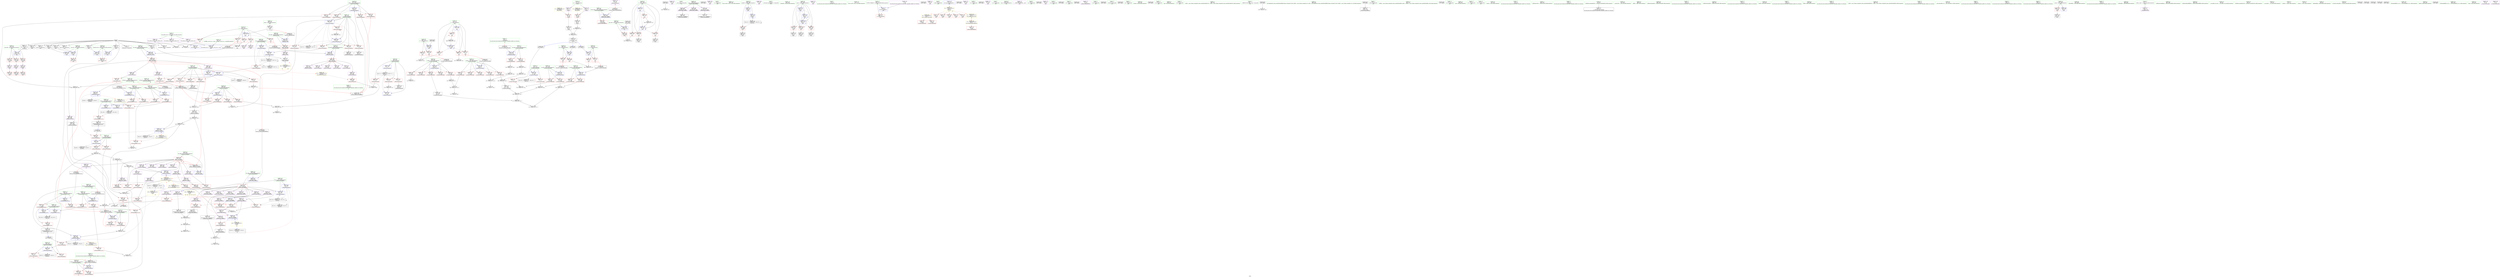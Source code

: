 digraph "SVFG" {
	label="SVFG";

	Node0x55c55a1fb9e0 [shape=record,color=grey,label="{NodeID: 0\nNullPtr}"];
	Node0x55c55a1fb9e0 -> Node0x55c55a21d780[style=solid];
	Node0x55c55a1fb9e0 -> Node0x55c55a21d880[style=solid];
	Node0x55c55a1fb9e0 -> Node0x55c55a21d950[style=solid];
	Node0x55c55a1fb9e0 -> Node0x55c55a21da20[style=solid];
	Node0x55c55a1fb9e0 -> Node0x55c55a21daf0[style=solid];
	Node0x55c55a1fb9e0 -> Node0x55c55a21dbc0[style=solid];
	Node0x55c55a1fb9e0 -> Node0x55c55a21dc90[style=solid];
	Node0x55c55a1fb9e0 -> Node0x55c55a21dd60[style=solid];
	Node0x55c55a1fb9e0 -> Node0x55c55a21de30[style=solid];
	Node0x55c55a1fb9e0 -> Node0x55c55a21df00[style=solid];
	Node0x55c55a1fb9e0 -> Node0x55c55a22bac0[style=solid];
	Node0x55c55a1fb9e0 -> Node0x55c55a2214c0[style=solid];
	Node0x55c55a1fb9e0 -> Node0x55c55a23ece0[style=solid];
	Node0x55c55a1fb9e0 -> Node0x55c55a23efe0[style=solid];
	Node0x55c55a1fb9e0 -> Node0x55c55a23fa60[style=solid];
	Node0x55c55a23e0e0 [shape=record,color=grey,label="{NodeID: 609\n561 = Binary(559, 560, )\n}"];
	Node0x55c55a23e0e0 -> Node0x55c55a23f760[style=solid];
	Node0x55c55a2275f0 [shape=record,color=red,label="{NodeID: 277\n322\<--211\n\<--c\nmain\n|{<s0>20}}"];
	Node0x55c55a2275f0:s0 -> Node0x55c559f08e50[style=solid,color=red];
	Node0x55c55a2181a0 [shape=record,color=green,label="{NodeID: 111\n667\<--668\nformat.addr\<--format.addr_field_insensitive\n_ZN6solver6printfEPKcz\n}"];
	Node0x55c55a2181a0 -> Node0x55c55a22a6b0[style=solid];
	Node0x55c55a2181a0 -> Node0x55c55a222910[style=solid];
	Node0x55c55a2213f0 [shape=record,color=blue,label="{NodeID: 388\n433\<--432\nthis.addr\<--this\n_ZN6solverC2Ev\n}"];
	Node0x55c55a2213f0 -> Node0x55c55a227ee0[style=dashed];
	Node0x55c55a21c8b0 [shape=record,color=purple,label="{NodeID: 222\n719\<--673\narraydecay15\<--this1\n_ZN6solver6printfEPKcz\n}"];
	Node0x55c55a21c8b0 -> Node0x55c55a21f5f0[style=solid];
	Node0x55c55a218c10 [shape=record,color=green,label="{NodeID: 56\n189\<--190\nargc.addr\<--argc.addr_field_insensitive\nmain\n}"];
	Node0x55c55a218c10 -> Node0x55c55a2264e0[style=solid];
	Node0x55c55a218c10 -> Node0x55c55a22c170[style=solid];
	Node0x55c55a2901c0 [shape=record,color=black,label="{NodeID: 831\n248 = PHI()\n}"];
	Node0x55c55a2901c0 -> Node0x55c55a23e3e0[style=solid];
	Node0x55c55a22a370 [shape=record,color=red,label="{NodeID: 333\n639\<--638\n\<--arrayidx22\n_ZN6solver5saikiEiixx\n}"];
	Node0x55c55a22a370 -> Node0x55c55a23cd60[style=solid];
	Node0x55c55a21fbd0 [shape=record,color=purple,label="{NodeID: 167\n232\<--19\n\<--.str.3\nmain\n}"];
	Node0x55c55a06af80 [shape=record,color=green,label="{NodeID: 1\n7\<--1\n__dso_handle\<--dummyObj\nGlob }"];
	Node0x55c55a23e260 [shape=record,color=grey,label="{NodeID: 610\n723 = cmp(722, 698, )\n}"];
	Node0x55c55a2276c0 [shape=record,color=red,label="{NodeID: 278\n369\<--211\n\<--c\nmain\n}"];
	Node0x55c55a2276c0 -> Node0x55c55a23dae0[style=solid];
	Node0x55c55a218270 [shape=record,color=green,label="{NodeID: 112\n669\<--670\nargs\<--args_field_insensitive\n_ZN6solver6printfEPKcz\n}"];
	Node0x55c55a218270 -> Node0x55c55a21bd50[style=solid];
	Node0x55c55a218270 -> Node0x55c55a21be20[style=solid];
	Node0x55c55a218270 -> Node0x55c55a21bef0[style=solid];
	Node0x55c55a2214c0 [shape=record,color=blue, style = dotted,label="{NodeID: 389\n437\<--3\nout_p\<--dummyVal\n_ZN6solverC2Ev\n|{<s0>22}}"];
	Node0x55c55a2214c0:s0 -> Node0x55c55a22f110[style=dashed,color=blue];
	Node0x55c55a21c980 [shape=record,color=purple,label="{NodeID: 223\n230\<--227\narrayidx\<--\nmain\n}"];
	Node0x55c55a21c980 -> Node0x55c55a227c70[style=solid];
	Node0x55c55a218ce0 [shape=record,color=green,label="{NodeID: 57\n191\<--192\nargv.addr\<--argv.addr_field_insensitive\nmain\n}"];
	Node0x55c55a218ce0 -> Node0x55c55a2265b0[style=solid];
	Node0x55c55a218ce0 -> Node0x55c55a226680[style=solid];
	Node0x55c55a218ce0 -> Node0x55c55a226750[style=solid];
	Node0x55c55a218ce0 -> Node0x55c55a22c240[style=solid];
	Node0x55c55a290290 [shape=record,color=black,label="{NodeID: 832\n258 = PHI()\n}"];
	Node0x55c55a22a440 [shape=record,color=red,label="{NodeID: 334\n642\<--641\n\<--ans\n_ZN6solver5saikiEiixx\n}"];
	Node0x55c55a22a440 -> Node0x55c55a23c160[style=solid];
	Node0x55c55a21fca0 [shape=record,color=purple,label="{NodeID: 168\n247\<--21\n\<--.str.4\nmain\n}"];
	Node0x55c55a1f2880 [shape=record,color=green,label="{NodeID: 2\n8\<--1\n.str\<--dummyObj\nGlob }"];
	Node0x55c55a23e3e0 [shape=record,color=grey,label="{NodeID: 611\n249 = cmp(248, 128, )\n}"];
	Node0x55c55a227790 [shape=record,color=red,label="{NodeID: 279\n388\<--211\n\<--c\nmain\n}"];
	Node0x55c55a227790 -> Node0x55c55a23be60[style=solid];
	Node0x55c55a218340 [shape=record,color=green,label="{NodeID: 113\n686\<--687\nllvm.va_start\<--llvm.va_start_field_insensitive\n}"];
	Node0x55c55a221590 [shape=record,color=blue,label="{NodeID: 390\n449\<--448\nthis.addr\<--this\n_ZN6solver5inputEv\n}"];
	Node0x55c55a221590 -> Node0x55c55a227fb0[style=dashed];
	Node0x55c55a21ca50 [shape=record,color=purple,label="{NodeID: 224\n245\<--242\narrayidx3\<--\nmain\n}"];
	Node0x55c55a21ca50 -> Node0x55c55a227d40[style=solid];
	Node0x55c55a218db0 [shape=record,color=green,label="{NodeID: 58\n193\<--194\nparallel\<--parallel_field_insensitive\nmain\n}"];
	Node0x55c55a218db0 -> Node0x55c55a226820[style=solid];
	Node0x55c55a218db0 -> Node0x55c55a22c310[style=solid];
	Node0x55c55a218db0 -> Node0x55c55a22c650[style=solid];
	Node0x55c55a290360 [shape=record,color=black,label="{NodeID: 833\n269 = PHI(76, )\n}"];
	Node0x55c55a290360 -> Node0x55c55a22c8c0[style=solid];
	Node0x55c55a22a510 [shape=record,color=red,label="{NodeID: 335\n655\<--654\n\<--R26\n_ZN6solver5saikiEiixx\n}"];
	Node0x55c55a22a510 -> Node0x55c55a23c460[style=solid];
	Node0x55c55a21fd70 [shape=record,color=purple,label="{NodeID: 169\n257\<--23\n\<--.str.5\nmain\n}"];
	Node0x55c55a1f2910 [shape=record,color=green,label="{NodeID: 3\n12\<--1\n_ZZ12print_statusiiddiE1L\<--dummyObj\nGlob }"];
	Node0x55c55a23e560 [shape=record,color=grey,label="{NodeID: 612\n127 = cmp(126, 128, )\n}"];
	Node0x55c55a227860 [shape=record,color=red,label="{NodeID: 280\n338\<--213\n\<--s\nmain\n}"];
	Node0x55c55a227860 -> Node0x55c55a23ece0[style=solid];
	Node0x55c55a218440 [shape=record,color=green,label="{NodeID: 114\n704\<--705\nvsnprintf\<--vsnprintf_field_insensitive\n}"];
	Node0x55c55a2665c0 [shape=record,color=yellow,style=double,label="{NodeID: 723\n2V_1 = ENCHI(MR_2V_0)\npts\{780000 \}\nFun[_Z3secv]}"];
	Node0x55c55a2665c0 -> Node0x55c55a2253d0[style=dashed];
	Node0x55c55a221660 [shape=record,color=blue,label="{NodeID: 391\n451\<--128\ni\<--\n_ZN6solver5inputEv\n}"];
	Node0x55c55a221660 -> Node0x55c55a25b080[style=dashed];
	Node0x55c55a21cb20 [shape=record,color=purple,label="{NodeID: 225\n709\<--707\nadd.ptr\<--\n_ZN6solver6printfEPKcz\n}"];
	Node0x55c55a21cb20 -> Node0x55c55a222ab0[style=solid];
	Node0x55c55a218e80 [shape=record,color=green,label="{NodeID: 59\n195\<--196\nstatus\<--status_field_insensitive\nmain\n}"];
	Node0x55c55a218e80 -> Node0x55c55a2268f0[style=solid];
	Node0x55c55a218e80 -> Node0x55c55a2269c0[style=solid];
	Node0x55c55a218e80 -> Node0x55c55a226a90[style=solid];
	Node0x55c55a218e80 -> Node0x55c55a22c3e0[style=solid];
	Node0x55c55a218e80 -> Node0x55c55a22c580[style=solid];
	Node0x55c55a218e80 -> Node0x55c55a22c720[style=solid];
	Node0x55c55a290530 [shape=record,color=black,label="{NodeID: 834\n272 = PHI(76, )\n}"];
	Node0x55c55a290530 -> Node0x55c55a22c990[style=solid];
	Node0x55c55a22a5e0 [shape=record,color=red,label="{NodeID: 336\n673\<--665\nthis1\<--this.addr\n_ZN6solver6printfEPKcz\n}"];
	Node0x55c55a22a5e0 -> Node0x55c55a21bfc0[style=solid];
	Node0x55c55a22a5e0 -> Node0x55c55a21c090[style=solid];
	Node0x55c55a22a5e0 -> Node0x55c55a21c160[style=solid];
	Node0x55c55a22a5e0 -> Node0x55c55a21c230[style=solid];
	Node0x55c55a22a5e0 -> Node0x55c55a21c300[style=solid];
	Node0x55c55a22a5e0 -> Node0x55c55a21c3d0[style=solid];
	Node0x55c55a22a5e0 -> Node0x55c55a21c4a0[style=solid];
	Node0x55c55a22a5e0 -> Node0x55c55a21c570[style=solid];
	Node0x55c55a22a5e0 -> Node0x55c55a21c640[style=solid];
	Node0x55c55a22a5e0 -> Node0x55c55a21c710[style=solid];
	Node0x55c55a22a5e0 -> Node0x55c55a21c7e0[style=solid];
	Node0x55c55a22a5e0 -> Node0x55c55a21c8b0[style=solid];
	Node0x55c55a21fe40 [shape=record,color=purple,label="{NodeID: 170\n281\<--25\n\<--.str.6\nmain\n}"];
	Node0x55c55a1f29a0 [shape=record,color=green,label="{NodeID: 4\n13\<--1\n\<--dummyObj\nCan only get source location for instruction, argument, global var or function.}"];
	Node0x55c55a23e6e0 [shape=record,color=grey,label="{NodeID: 613\n121 = cmp(120, 13, )\n}"];
	Node0x55c55a227930 [shape=record,color=red,label="{NodeID: 281\n360\<--213\n\<--s\nmain\n|{<s0>25}}"];
	Node0x55c55a227930:s0 -> Node0x55c55a28e580[style=solid,color=red];
	Node0x55c55a21d0a0 [shape=record,color=green,label="{NodeID: 115\n714\<--715\nllvm.va_end\<--llvm.va_end_field_insensitive\n}"];
	Node0x55c55a2666d0 [shape=record,color=yellow,style=double,label="{NodeID: 724\n4V_1 = ENCHI(MR_4V_0)\npts\{780001 \}\nFun[_Z3secv]}"];
	Node0x55c55a2666d0 -> Node0x55c55a2254a0[style=dashed];
	Node0x55c55a221730 [shape=record,color=blue,label="{NodeID: 392\n451\<--479\ni\<--inc\n_ZN6solver5inputEv\n}"];
	Node0x55c55a221730 -> Node0x55c55a25b080[style=dashed];
	Node0x55c55a21cbf0 [shape=record,color=red,label="{NodeID: 226\n368\<--10\n\<--OUTPUT_FORMAT\nmain\n}"];
	Node0x55c55a218f50 [shape=record,color=green,label="{NodeID: 60\n197\<--198\ni\<--i_field_insensitive\nmain\n}"];
	Node0x55c55a218f50 -> Node0x55c55a226b60[style=solid];
	Node0x55c55a218f50 -> Node0x55c55a226c30[style=solid];
	Node0x55c55a218f50 -> Node0x55c55a226d00[style=solid];
	Node0x55c55a218f50 -> Node0x55c55a226dd0[style=solid];
	Node0x55c55a218f50 -> Node0x55c55a22c4b0[style=solid];
	Node0x55c55a218f50 -> Node0x55c55a22c7f0[style=solid];
	Node0x55c55a290670 [shape=record,color=black,label="{NodeID: 835\n282 = PHI()\n}"];
	Node0x55c55a22a6b0 [shape=record,color=red,label="{NodeID: 337\n701\<--667\n\<--format.addr\n_ZN6solver6printfEPKcz\n}"];
	Node0x55c55a21ff10 [shape=record,color=purple,label="{NodeID: 171\n304\<--28\n\<--.str.7\nmain\n}"];
	Node0x55c55a1f2a30 [shape=record,color=green,label="{NodeID: 5\n14\<--1\nstderr\<--dummyObj\nGlob }"];
	Node0x55c55a23e860 [shape=record,color=grey,label="{NodeID: 614\n746 = cmp(743, 745, )\n}"];
	Node0x55c55a227a00 [shape=record,color=red,label="{NodeID: 282\n364\<--213\n\<--s\nmain\n|{<s0>26}}"];
	Node0x55c55a227a00:s0 -> Node0x55c55a291490[style=solid,color=red];
	Node0x55c55a21d1a0 [shape=record,color=green,label="{NodeID: 116\n734\<--735\nretval\<--retval_field_insensitive\n_ZSt3minIxERKT_S2_S2_\n}"];
	Node0x55c55a21d1a0 -> Node0x55c55a22ab90[style=solid];
	Node0x55c55a21d1a0 -> Node0x55c55a222d20[style=solid];
	Node0x55c55a21d1a0 -> Node0x55c55a222df0[style=solid];
	Node0x55c55a2667b0 [shape=record,color=yellow,style=double,label="{NodeID: 725\n49V_1 = ENCHI(MR_49V_0)\npts\{329 \}\nFun[_ZSt3minIxERKT_S2_S2_]}"];
	Node0x55c55a2667b0 -> Node0x55c55a22b070[style=dashed];
	Node0x55c55a221800 [shape=record,color=blue,label="{NodeID: 393\n485\<--484\nthis.addr\<--this\n_ZN6solver5solveEv\n}"];
	Node0x55c55a221800 -> Node0x55c55a2283c0[style=dashed];
	Node0x55c55a21ccc0 [shape=record,color=red,label="{NodeID: 227\n140\<--14\n\<--stderr\n_Z12print_statusiiddi\n}"];
	Node0x55c55a219020 [shape=record,color=green,label="{NodeID: 61\n199\<--200\nt0\<--t0_field_insensitive\nmain\n}"];
	Node0x55c55a219020 -> Node0x55c55a226ea0[style=solid];
	Node0x55c55a219020 -> Node0x55c55a226f70[style=solid];
	Node0x55c55a219020 -> Node0x55c55a22c8c0[style=solid];
	Node0x55c55a290740 [shape=record,color=black,label="{NodeID: 836\n287 = PHI()\n}"];
	Node0x55c55a22a780 [shape=record,color=red,label="{NodeID: 338\n675\<--674\n\<--out_p\n_ZN6solver6printfEPKcz\n}"];
	Node0x55c55a22a780 -> Node0x55c55a23efe0[style=solid];
	Node0x55c55a21ffe0 [shape=record,color=purple,label="{NodeID: 172\n342\<--30\n\<--.str.8\nmain\n}"];
	Node0x55c55a1f2ac0 [shape=record,color=green,label="{NodeID: 6\n15\<--1\n.str.1\<--dummyObj\nGlob }"];
	Node0x55c55a23e9e0 [shape=record,color=grey,label="{NodeID: 615\n317 = cmp(315, 316, )\n}"];
	Node0x55c55a227ad0 [shape=record,color=red,label="{NodeID: 283\n371\<--213\n\<--s\nmain\n}"];
	Node0x55c55a227ad0 -> Node0x55c55a220a30[style=solid];
	Node0x55c55a227ad0 -> Node0x55c55a220b00[style=solid];
	Node0x55c55a21d270 [shape=record,color=green,label="{NodeID: 117\n736\<--737\n__a.addr\<--__a.addr_field_insensitive\n_ZSt3minIxERKT_S2_S2_\n}"];
	Node0x55c55a21d270 -> Node0x55c55a22ac60[style=solid];
	Node0x55c55a21d270 -> Node0x55c55a22ad30[style=solid];
	Node0x55c55a21d270 -> Node0x55c55a222b80[style=solid];
	Node0x55c55a2668c0 [shape=record,color=yellow,style=double,label="{NodeID: 726\n84V_1 = ENCHI(MR_84V_0)\npts\{546 \}\nFun[_ZSt3minIxERKT_S2_S2_]}"];
	Node0x55c55a2668c0 -> Node0x55c55a22afa0[style=dashed];
	Node0x55c55a2218d0 [shape=record,color=blue,label="{NodeID: 394\n489\<--491\nans\<--\n_ZN6solver5solveEv\n|{|<s2>37}}"];
	Node0x55c55a2218d0 -> Node0x55c55a228490[style=dashed];
	Node0x55c55a2218d0 -> Node0x55c55a228560[style=dashed];
	Node0x55c55a2218d0:s2 -> Node0x55c55a2643c0[style=dashed,color=red];
	Node0x55c55a21cd90 [shape=record,color=red,label="{NodeID: 228\n150\<--14\n\<--stderr\n_Z12print_statusiiddi\n}"];
	Node0x55c55a2190f0 [shape=record,color=green,label="{NodeID: 62\n201\<--202\nt1\<--t1_field_insensitive\nmain\n}"];
	Node0x55c55a2190f0 -> Node0x55c55a227040[style=solid];
	Node0x55c55a2190f0 -> Node0x55c55a227110[style=solid];
	Node0x55c55a2190f0 -> Node0x55c55a22c990[style=solid];
	Node0x55c55a290810 [shape=record,color=black,label="{NodeID: 837\n290 = PHI()\n}"];
	Node0x55c55a22a850 [shape=record,color=red,label="{NodeID: 339\n689\<--688\n\<--out_p5\n_ZN6solver6printfEPKcz\n}"];
	Node0x55c55a2200b0 [shape=record,color=purple,label="{NodeID: 173\n343\<--32\n\<--.str.9\nmain\n}"];
	Node0x55c55a1f2b50 [shape=record,color=green,label="{NodeID: 7\n17\<--1\n.str.2\<--dummyObj\nGlob }"];
	Node0x55c55a23eb60 [shape=record,color=grey,label="{NodeID: 616\n470 = cmp(467, 469, )\n}"];
	Node0x55c55a227ba0 [shape=record,color=red,label="{NodeID: 284\n381\<--213\n\<--s\nmain\n}"];
	Node0x55c55a227ba0 -> Node0x55c55a21ea90[style=solid];
	Node0x55c55a227ba0 -> Node0x55c55a23fa60[style=solid];
	Node0x55c55a21d340 [shape=record,color=green,label="{NodeID: 118\n738\<--739\n__b.addr\<--__b.addr_field_insensitive\n_ZSt3minIxERKT_S2_S2_\n}"];
	Node0x55c55a21d340 -> Node0x55c55a22ae00[style=solid];
	Node0x55c55a21d340 -> Node0x55c55a22aed0[style=solid];
	Node0x55c55a21d340 -> Node0x55c55a222c50[style=solid];
	Node0x55c55a2219a0 [shape=record,color=blue,label="{NodeID: 395\n525\<--520\nthis.addr\<--this\n_ZN6solver5saikiEiixx\n}"];
	Node0x55c55a2219a0 -> Node0x55c55a228700[style=dashed];
	Node0x55c55a21ce60 [shape=record,color=red,label="{NodeID: 229\n253\<--14\n\<--stderr\nmain\n}"];
	Node0x55c55a2191c0 [shape=record,color=green,label="{NodeID: 63\n203\<--204\ntmp\<--tmp_field_insensitive\nmain\n}"];
	Node0x55c55a2908e0 [shape=record,color=black,label="{NodeID: 838\n293 = PHI()\n}"];
	Node0x55c55a2908e0 -> Node0x55c55a22ca60[style=solid];
	Node0x55c55a22a920 [shape=record,color=red,label="{NodeID: 340\n691\<--690\n\<--out_p6\n_ZN6solver6printfEPKcz\n}"];
	Node0x55c55a22a920 -> Node0x55c55a21f1e0[style=solid];
	Node0x55c55a220180 [shape=record,color=purple,label="{NodeID: 174\n344\<--34\n\<--__PRETTY_FUNCTION__.main\nmain\n}"];
	Node0x55c55a1f2be0 [shape=record,color=green,label="{NodeID: 8\n19\<--1\n.str.3\<--dummyObj\nGlob }"];
	Node0x55c55a23ece0 [shape=record,color=grey,label="{NodeID: 617\n339 = cmp(338, 3, )\n}"];
	Node0x55c55a227c70 [shape=record,color=red,label="{NodeID: 285\n231\<--230\n\<--arrayidx\nmain\n}"];
	Node0x55c55a21d410 [shape=record,color=green,label="{NodeID: 119\n759\<--760\nretval\<--retval_field_insensitive\n_ZSt3maxIxERKT_S2_S2_\n}"];
	Node0x55c55a21d410 -> Node0x55c55a22b140[style=solid];
	Node0x55c55a21d410 -> Node0x55c55a230db0[style=solid];
	Node0x55c55a21d410 -> Node0x55c55a230e40[style=solid];
	Node0x55c55a221a70 [shape=record,color=blue,label="{NodeID: 396\n527\<--521\nl.addr\<--l\n_ZN6solver5saikiEiixx\n}"];
	Node0x55c55a221a70 -> Node0x55c55a2287d0[style=dashed];
	Node0x55c55a221a70 -> Node0x55c55a2288a0[style=dashed];
	Node0x55c55a221a70 -> Node0x55c55a228970[style=dashed];
	Node0x55c55a221a70 -> Node0x55c55a228a40[style=dashed];
	Node0x55c55a21cf30 [shape=record,color=red,label="{NodeID: 230\n277\<--14\n\<--stderr\nmain\n}"];
	Node0x55c55a219290 [shape=record,color=green,label="{NodeID: 64\n205\<--206\nexn.slot\<--exn.slot_field_insensitive\nmain\n}"];
	Node0x55c55a219290 -> Node0x55c55a2271e0[style=solid];
	Node0x55c55a219290 -> Node0x55c55a22cb30[style=solid];
	Node0x55c55a219290 -> Node0x55c55a221180[style=solid];
	Node0x55c55a2909e0 [shape=record,color=black,label="{NodeID: 839\n305 = PHI()\n}"];
	Node0x55c55a22a9f0 [shape=record,color=red,label="{NodeID: 341\n707\<--706\n\<--out_p10\n_ZN6solver6printfEPKcz\n}"];
	Node0x55c55a22a9f0 -> Node0x55c55a21cb20[style=solid];
	Node0x55c55a220250 [shape=record,color=purple,label="{NodeID: 175\n394\<--37\n\<--.str.10\nmain\n}"];
	Node0x55c55a215000 [shape=record,color=green,label="{NodeID: 9\n21\<--1\n.str.4\<--dummyObj\nGlob }"];
	Node0x55c55a23ee60 [shape=record,color=grey,label="{NodeID: 618\n138 = cmp(137, 128, )\n}"];
	Node0x55c55a227d40 [shape=record,color=red,label="{NodeID: 286\n246\<--245\n\<--arrayidx3\nmain\n}"];
	Node0x55c55a21d4e0 [shape=record,color=green,label="{NodeID: 120\n761\<--762\n__a.addr\<--__a.addr_field_insensitive\n_ZSt3maxIxERKT_S2_S2_\n}"];
	Node0x55c55a21d4e0 -> Node0x55c55a22b210[style=solid];
	Node0x55c55a21d4e0 -> Node0x55c55a22b2e0[style=solid];
	Node0x55c55a21d4e0 -> Node0x55c55a222ec0[style=solid];
	Node0x55c55a221b40 [shape=record,color=blue,label="{NodeID: 397\n529\<--522\nr.addr\<--r\n_ZN6solver5saikiEiixx\n}"];
	Node0x55c55a221b40 -> Node0x55c55a228b10[style=dashed];
	Node0x55c55a221b40 -> Node0x55c55a228be0[style=dashed];
	Node0x55c55a221b40 -> Node0x55c55a228cb0[style=dashed];
	Node0x55c55a221b40 -> Node0x55c55a228d80[style=dashed];
	Node0x55c55a2250d0 [shape=record,color=red,label="{NodeID: 231\n303\<--14\n\<--stderr\nmain\n}"];
	Node0x55c55a219360 [shape=record,color=green,label="{NodeID: 65\n207\<--208\nehselector.slot\<--ehselector.slot_field_insensitive\nmain\n}"];
	Node0x55c55a219360 -> Node0x55c55a2272b0[style=solid];
	Node0x55c55a219360 -> Node0x55c55a22cc00[style=solid];
	Node0x55c55a219360 -> Node0x55c55a221250[style=solid];
	Node0x55c55a290ab0 [shape=record,color=black,label="{NodeID: 840\n378 = PHI()\n}"];
	Node0x55c55a22aac0 [shape=record,color=red,label="{NodeID: 342\n717\<--716\n\<--out_p13\n_ZN6solver6printfEPKcz\n}"];
	Node0x55c55a22aac0 -> Node0x55c55a21f520[style=solid];
	Node0x55c55a220320 [shape=record,color=purple,label="{NodeID: 176\n501\<--39\n\<--.str.11\n_ZN6solver5solveEv\n|{<s0>38}}"];
	Node0x55c55a220320:s0 -> Node0x55c55a28e800[style=solid,color=red];
	Node0x55c55a215090 [shape=record,color=green,label="{NodeID: 10\n23\<--1\n.str.5\<--dummyObj\nGlob }"];
	Node0x55c55a23efe0 [shape=record,color=grey,label="{NodeID: 619\n676 = cmp(675, 3, )\n}"];
	Node0x55c55a227e10 [shape=record,color=red,label="{NodeID: 287\n256\<--255\n\<--arrayidx8\nmain\n}"];
	Node0x55c55a21d5b0 [shape=record,color=green,label="{NodeID: 121\n763\<--764\n__b.addr\<--__b.addr_field_insensitive\n_ZSt3maxIxERKT_S2_S2_\n}"];
	Node0x55c55a21d5b0 -> Node0x55c55a22b3b0[style=solid];
	Node0x55c55a21d5b0 -> Node0x55c55a22b480[style=solid];
	Node0x55c55a21d5b0 -> Node0x55c55a222f90[style=solid];
	Node0x55c55a266c40 [shape=record,color=yellow,style=double,label="{NodeID: 730\n49V_1 = ENCHI(MR_49V_0)\npts\{329 \}\nFun[_ZN6solver5inputEv]}"];
	Node0x55c55a266c40 -> Node0x55c55a2282f0[style=dashed];
	Node0x55c55a221c10 [shape=record,color=blue,label="{NodeID: 398\n531\<--523\nle.addr\<--le\n_ZN6solver5saikiEiixx\n}"];
	Node0x55c55a221c10 -> Node0x55c55a228e50[style=dashed];
	Node0x55c55a221c10 -> Node0x55c55a228f20[style=dashed];
	Node0x55c55a225160 [shape=record,color=red,label="{NodeID: 232\n393\<--14\n\<--stderr\nmain\n}"];
	Node0x55c55a219430 [shape=record,color=green,label="{NodeID: 66\n209\<--210\nC\<--C_field_insensitive\nmain\n}"];
	Node0x55c55a219430 -> Node0x55c55a227380[style=solid];
	Node0x55c55a219430 -> Node0x55c55a227450[style=solid];
	Node0x55c55a219430 -> Node0x55c55a22ca60[style=solid];
	Node0x55c55a290b80 [shape=record,color=black,label="{NodeID: 841\n456 = PHI()\n}"];
	Node0x55c55a263090 [shape=record,color=yellow,style=double,label="{NodeID: 675\n6V_1 = ENCHI(MR_6V_0)\npts\{1 \}\nFun[_ZN6solver5solveEv]|{<s0>38}}"];
	Node0x55c55a263090:s0 -> Node0x55c55a266f10[style=dashed,color=red];
	Node0x55c55a22ab90 [shape=record,color=red,label="{NodeID: 343\n754\<--734\n\<--retval\n_ZSt3minIxERKT_S2_S2_\n}"];
	Node0x55c55a22ab90 -> Node0x55c55a21f6c0[style=solid];
	Node0x55c55a2203f0 [shape=record,color=purple,label="{NodeID: 177\n726\<--41\n\<--.str.12\n_ZN6solver6printfEPKcz\n}"];
	Node0x55c55a215120 [shape=record,color=green,label="{NodeID: 11\n25\<--1\n.str.6\<--dummyObj\nGlob }"];
	Node0x55c55a23f160 [shape=record,color=grey,label="{NodeID: 620\n574 = cmp(572, 573, )\n}"];
	Node0x55c55a227ee0 [shape=record,color=red,label="{NodeID: 288\n436\<--433\nthis1\<--this.addr\n_ZN6solverC2Ev\n}"];
	Node0x55c55a227ee0 -> Node0x55c55a220bd0[style=solid];
	Node0x55c55a21d680 [shape=record,color=green,label="{NodeID: 122\n45\<--790\n_GLOBAL__sub_I_iwi_1_1.cpp\<--_GLOBAL__sub_I_iwi_1_1.cpp_field_insensitive\n}"];
	Node0x55c55a21d680 -> Node0x55c55a22b9c0[style=solid];
	Node0x55c55a221ce0 [shape=record,color=blue,label="{NodeID: 399\n533\<--524\nre.addr\<--re\n_ZN6solver5saikiEiixx\n}"];
	Node0x55c55a221ce0 -> Node0x55c55a228ff0[style=dashed];
	Node0x55c55a221ce0 -> Node0x55c55a2290c0[style=dashed];
	Node0x55c55a225230 [shape=record,color=red,label="{NodeID: 233\n725\<--14\n\<--stderr\n_ZN6solver6printfEPKcz\n}"];
	Node0x55c55a219500 [shape=record,color=green,label="{NodeID: 67\n211\<--212\nc\<--c_field_insensitive\nmain\n}"];
	Node0x55c55a219500 -> Node0x55c55a227520[style=solid];
	Node0x55c55a219500 -> Node0x55c55a2275f0[style=solid];
	Node0x55c55a219500 -> Node0x55c55a2276c0[style=solid];
	Node0x55c55a219500 -> Node0x55c55a227790[style=solid];
	Node0x55c55a219500 -> Node0x55c55a22ccd0[style=solid];
	Node0x55c55a219500 -> Node0x55c55a221320[style=solid];
	Node0x55c55a290ce0 [shape=record,color=black,label="{NodeID: 842\n460 = PHI()\n}"];
	Node0x55c55a22ac60 [shape=record,color=red,label="{NodeID: 344\n744\<--736\n\<--__a.addr\n_ZSt3minIxERKT_S2_S2_\n}"];
	Node0x55c55a22ac60 -> Node0x55c55a22b070[style=solid];
	Node0x55c55a2204c0 [shape=record,color=purple,label="{NodeID: 178\n794\<--43\nllvm.global_ctors_0\<--llvm.global_ctors\nGlob }"];
	Node0x55c55a2204c0 -> Node0x55c55a22b8c0[style=solid];
	Node0x55c55a2151b0 [shape=record,color=green,label="{NodeID: 12\n27\<--1\n_ZSt3cin\<--dummyObj\nGlob }"];
	Node0x55c55a23f2e0 [shape=record,color=grey,label="{NodeID: 621\n582 = cmp(580, 581, )\n}"];
	Node0x55c55a227fb0 [shape=record,color=red,label="{NodeID: 289\n454\<--449\nthis1\<--this.addr\n_ZN6solver5inputEv\n}"];
	Node0x55c55a227fb0 -> Node0x55c55a220ca0[style=solid];
	Node0x55c55a227fb0 -> Node0x55c55a220d70[style=solid];
	Node0x55c55a227fb0 -> Node0x55c55a220e40[style=solid];
	Node0x55c55a227fb0 -> Node0x55c55a220f10[style=solid];
	Node0x55c55a227fb0 -> Node0x55c55a220fe0[style=solid];
	Node0x55c55a227fb0 -> Node0x55c55a21b050[style=solid];
	Node0x55c55a21d780 [shape=record,color=black,label="{NodeID: 123\n2\<--3\ndummyVal\<--dummyVal\n}"];
	Node0x55c55a221db0 [shape=record,color=blue,label="{NodeID: 400\n535\<--566\nma_i\<--\n_ZN6solver5saikiEiixx\n}"];
	Node0x55c55a221db0 -> Node0x55c55a229190[style=dashed];
	Node0x55c55a221db0 -> Node0x55c55a2220f0[style=dashed];
	Node0x55c55a221db0 -> Node0x55c55a258380[style=dashed];
	Node0x55c55a221db0 -> Node0x55c55a25c980[style=dashed];
	Node0x55c55a225300 [shape=record,color=red,label="{NodeID: 234\n377\<--36\n\<--stdout\nmain\n}"];
	Node0x55c55a2195d0 [shape=record,color=green,label="{NodeID: 68\n213\<--214\ns\<--s_field_insensitive\nmain\n}"];
	Node0x55c55a2195d0 -> Node0x55c55a227860[style=solid];
	Node0x55c55a2195d0 -> Node0x55c55a227930[style=solid];
	Node0x55c55a2195d0 -> Node0x55c55a227a00[style=solid];
	Node0x55c55a2195d0 -> Node0x55c55a227ad0[style=solid];
	Node0x55c55a2195d0 -> Node0x55c55a227ba0[style=solid];
	Node0x55c55a2195d0 -> Node0x55c55a2210b0[style=solid];
	Node0x55c55a290de0 [shape=record,color=black,label="{NodeID: 843\n462 = PHI()\n}"];
	Node0x55c55a22ad30 [shape=record,color=red,label="{NodeID: 345\n751\<--736\n\<--__a.addr\n_ZSt3minIxERKT_S2_S2_\n}"];
	Node0x55c55a22ad30 -> Node0x55c55a222df0[style=solid];
	Node0x55c55a2205c0 [shape=record,color=purple,label="{NodeID: 179\n795\<--43\nllvm.global_ctors_1\<--llvm.global_ctors\nGlob }"];
	Node0x55c55a2205c0 -> Node0x55c55a22b9c0[style=solid];
	Node0x55c55a215270 [shape=record,color=green,label="{NodeID: 13\n28\<--1\n.str.7\<--dummyObj\nGlob }"];
	Node0x55c55a23f460 [shape=record,color=grey,label="{NodeID: 622\n225 = cmp(223, 224, )\n}"];
	Node0x55c55a228080 [shape=record,color=red,label="{NodeID: 290\n467\<--451\n\<--i\n_ZN6solver5inputEv\n}"];
	Node0x55c55a228080 -> Node0x55c55a23eb60[style=solid];
	Node0x55c55a21d880 [shape=record,color=black,label="{NodeID: 124\n186\<--3\nargv\<--dummyVal\nmain\n1st arg main }"];
	Node0x55c55a21d880 -> Node0x55c55a22c240[style=solid];
	Node0x55c55a266f10 [shape=record,color=yellow,style=double,label="{NodeID: 733\n6V_1 = ENCHI(MR_6V_0)\npts\{1 \}\nFun[_ZN6solver6printfEPKcz]}"];
	Node0x55c55a266f10 -> Node0x55c55a225230[style=dashed];
	Node0x55c55a221e80 [shape=record,color=blue,label="{NodeID: 401\n537\<--568\nma_v\<--\n_ZN6solver5saikiEiixx\n}"];
	Node0x55c55a221e80 -> Node0x55c55a229260[style=dashed];
	Node0x55c55a221e80 -> Node0x55c55a222020[style=dashed];
	Node0x55c55a221e80 -> Node0x55c55a258880[style=dashed];
	Node0x55c55a221e80 -> Node0x55c55a25ce80[style=dashed];
	Node0x55c55a2253d0 [shape=record,color=red,label="{NodeID: 235\n83\<--82\n\<--tv_sec\n_Z3secv\n}"];
	Node0x55c55a2253d0 -> Node0x55c55a21e0d0[style=solid];
	Node0x55c55a2196a0 [shape=record,color=green,label="{NodeID: 69\n234\<--235\nstrcmp\<--strcmp_field_insensitive\n}"];
	Node0x55c55a290eb0 [shape=record,color=black,label="{NodeID: 844\n476 = PHI()\n}"];
	Node0x55c55a263d70 [shape=record,color=yellow,style=double,label="{NodeID: 678\n6V_1 = ENCHI(MR_6V_0)\npts\{1 \}\nFun[_Z12print_statusiiddi]}"];
	Node0x55c55a263d70 -> Node0x55c55a21ccc0[style=dashed];
	Node0x55c55a263d70 -> Node0x55c55a21cd90[style=dashed];
	Node0x55c55a22ae00 [shape=record,color=red,label="{NodeID: 346\n742\<--738\n\<--__b.addr\n_ZSt3minIxERKT_S2_S2_\n}"];
	Node0x55c55a22ae00 -> Node0x55c55a22afa0[style=solid];
	Node0x55c55a2206c0 [shape=record,color=purple,label="{NodeID: 180\n796\<--43\nllvm.global_ctors_2\<--llvm.global_ctors\nGlob }"];
	Node0x55c55a2206c0 -> Node0x55c55a22bac0[style=solid];
	Node0x55c55a215370 [shape=record,color=green,label="{NodeID: 14\n30\<--1\n.str.8\<--dummyObj\nGlob }"];
	Node0x55c55a23f5e0 [shape=record,color=grey,label="{NodeID: 623\n771 = cmp(768, 770, )\n}"];
	Node0x55c55a228150 [shape=record,color=red,label="{NodeID: 291\n473\<--451\n\<--i\n_ZN6solver5inputEv\n}"];
	Node0x55c55a228150 -> Node0x55c55a21ec30[style=solid];
	Node0x55c55a21d950 [shape=record,color=black,label="{NodeID: 125\n307\<--3\n\<--dummyVal\nmain\n}"];
	Node0x55c55a221f50 [shape=record,color=blue,label="{NodeID: 402\n539\<--569\ni\<--\n_ZN6solver5saikiEiixx\n}"];
	Node0x55c55a221f50 -> Node0x55c55a229330[style=dashed];
	Node0x55c55a221f50 -> Node0x55c55a229400[style=dashed];
	Node0x55c55a221f50 -> Node0x55c55a2294d0[style=dashed];
	Node0x55c55a221f50 -> Node0x55c55a2295a0[style=dashed];
	Node0x55c55a221f50 -> Node0x55c55a229670[style=dashed];
	Node0x55c55a221f50 -> Node0x55c55a2221c0[style=dashed];
	Node0x55c55a221f50 -> Node0x55c55a258d80[style=dashed];
	Node0x55c55a2254a0 [shape=record,color=red,label="{NodeID: 236\n86\<--85\n\<--tv_usec\n_Z3secv\n}"];
	Node0x55c55a2254a0 -> Node0x55c55a21e1a0[style=solid];
	Node0x55c55a2197a0 [shape=record,color=green,label="{NodeID: 70\n260\<--261\nexit\<--exit_field_insensitive\n}"];
	Node0x55c55a290f80 [shape=record,color=black,label="{NodeID: 845\n611 = PHI(731, )\n}"];
	Node0x55c55a290f80 -> Node0x55c55a22a100[style=solid];
	Node0x55c55a22aed0 [shape=record,color=red,label="{NodeID: 347\n748\<--738\n\<--__b.addr\n_ZSt3minIxERKT_S2_S2_\n}"];
	Node0x55c55a22aed0 -> Node0x55c55a222d20[style=solid];
	Node0x55c55a2207c0 [shape=record,color=purple,label="{NodeID: 181\n82\<--77\ntv_sec\<--tv\n_Z3secv\n}"];
	Node0x55c55a2207c0 -> Node0x55c55a2253d0[style=solid];
	Node0x55c55a215470 [shape=record,color=green,label="{NodeID: 15\n32\<--1\n.str.9\<--dummyObj\nGlob }"];
	Node0x55c55a23f760 [shape=record,color=grey,label="{NodeID: 624\n562 = cmp(561, 128, )\n}"];
	Node0x55c55a228220 [shape=record,color=red,label="{NodeID: 292\n478\<--451\n\<--i\n_ZN6solver5inputEv\n}"];
	Node0x55c55a228220 -> Node0x55c55a23bce0[style=solid];
	Node0x55c55a21da20 [shape=record,color=black,label="{NodeID: 126\n308\<--3\n\<--dummyVal\nmain\n}"];
	Node0x55c55a21da20 -> Node0x55c55a22cb30[style=solid];
	Node0x55c55a222020 [shape=record,color=blue,label="{NodeID: 403\n537\<--588\nma_v\<--\n_ZN6solver5saikiEiixx\n}"];
	Node0x55c55a222020 -> Node0x55c55a25ce80[style=dashed];
	Node0x55c55a225570 [shape=record,color=red,label="{NodeID: 237\n123\<--103\n\<--c.addr\n_Z12print_statusiiddi\n}"];
	Node0x55c55a225570 -> Node0x55c55a23d060[style=solid];
	Node0x55c55a2198a0 [shape=record,color=green,label="{NodeID: 71\n285\<--286\n_ZNSt7__cxx1112basic_stringIcSt11char_traitsIcESaIcEEC1Ev\<--_ZNSt7__cxx1112basic_stringIcSt11char_traitsIcESaIcEEC1Ev_field_insensitive\n}"];
	Node0x55c55a2911b0 [shape=record,color=black,label="{NodeID: 846\n627 = PHI(756, )\n}"];
	Node0x55c55a2911b0 -> Node0x55c55a22a2a0[style=solid];
	Node0x55c55a22afa0 [shape=record,color=red,label="{NodeID: 348\n743\<--742\n\<--\n_ZSt3minIxERKT_S2_S2_\n}"];
	Node0x55c55a22afa0 -> Node0x55c55a23e860[style=solid];
	Node0x55c55a220890 [shape=record,color=purple,label="{NodeID: 182\n85\<--77\ntv_usec\<--tv\n_Z3secv\n}"];
	Node0x55c55a220890 -> Node0x55c55a2254a0[style=solid];
	Node0x55c55a215570 [shape=record,color=green,label="{NodeID: 16\n34\<--1\n__PRETTY_FUNCTION__.main\<--dummyObj\nGlob }"];
	Node0x55c55a23f8e0 [shape=record,color=grey,label="{NodeID: 625\n236 = cmp(233, 128, )\n}"];
	Node0x55c55a2282f0 [shape=record,color=red,label="{NodeID: 293\n469\<--468\n\<--N4\n_ZN6solver5inputEv\n}"];
	Node0x55c55a2282f0 -> Node0x55c55a23eb60[style=solid];
	Node0x55c55a21daf0 [shape=record,color=black,label="{NodeID: 127\n310\<--3\n\<--dummyVal\nmain\n}"];
	Node0x55c55a21daf0 -> Node0x55c55a22cc00[style=solid];
	Node0x55c55a2220f0 [shape=record,color=blue,label="{NodeID: 404\n535\<--590\nma_i\<--\n_ZN6solver5saikiEiixx\n}"];
	Node0x55c55a2220f0 -> Node0x55c55a25c980[style=dashed];
	Node0x55c55a225640 [shape=record,color=red,label="{NodeID: 238\n131\<--103\n\<--c.addr\n_Z12print_statusiiddi\n}"];
	Node0x55c55a225640 -> Node0x55c55a23c760[style=solid];
	Node0x55c55a2199a0 [shape=record,color=green,label="{NodeID: 72\n288\<--289\n_ZSt7getlineIcSt11char_traitsIcESaIcEERSt13basic_istreamIT_T0_ES7_RNSt7__cxx1112basic_stringIS4_S5_T1_EE\<--_ZSt7getlineIcSt11char_traitsIcESaIcEERSt13basic_istreamIT_T0_ES7_RNSt7__cxx1112basic_stringIS4_S5_T1_EE_field_insensitive\n}"];
	Node0x55c55a2912f0 [shape=record,color=black,label="{NodeID: 847\n703 = PHI()\n}"];
	Node0x55c55a2912f0 -> Node0x55c55a21f380[style=solid];
	Node0x55c55a22b070 [shape=record,color=red,label="{NodeID: 349\n745\<--744\n\<--\n_ZSt3minIxERKT_S2_S2_\n}"];
	Node0x55c55a22b070 -> Node0x55c55a23e860[style=solid];
	Node0x55c55a220960 [shape=record,color=purple,label="{NodeID: 183\n255\<--254\narrayidx8\<--\nmain\n}"];
	Node0x55c55a220960 -> Node0x55c55a227e10[style=solid];
	Node0x55c55a215670 [shape=record,color=green,label="{NodeID: 17\n36\<--1\nstdout\<--dummyObj\nGlob }"];
	Node0x55c55a23fa60 [shape=record,color=grey,label="{NodeID: 626\n382 = cmp(381, 3, )\n}"];
	Node0x55c55a2283c0 [shape=record,color=red,label="{NodeID: 294\n488\<--485\nthis1\<--this.addr\n_ZN6solver5solveEv\n|{|<s4>37|<s5>38}}"];
	Node0x55c55a2283c0 -> Node0x55c55a21b120[style=solid];
	Node0x55c55a2283c0 -> Node0x55c55a21b1f0[style=solid];
	Node0x55c55a2283c0 -> Node0x55c55a21b2c0[style=solid];
	Node0x55c55a2283c0 -> Node0x55c55a21b390[style=solid];
	Node0x55c55a2283c0:s4 -> Node0x55c55a28d580[style=solid,color=red];
	Node0x55c55a2283c0:s5 -> Node0x55c55a28e6c0[style=solid,color=red];
	Node0x55c55a21dbc0 [shape=record,color=black,label="{NodeID: 128\n350\<--3\n\<--dummyVal\nmain\n}"];
	Node0x55c55a2221c0 [shape=record,color=blue,label="{NodeID: 405\n539\<--595\ni\<--inc\n_ZN6solver5saikiEiixx\n}"];
	Node0x55c55a2221c0 -> Node0x55c55a229330[style=dashed];
	Node0x55c55a2221c0 -> Node0x55c55a229400[style=dashed];
	Node0x55c55a2221c0 -> Node0x55c55a2294d0[style=dashed];
	Node0x55c55a2221c0 -> Node0x55c55a2295a0[style=dashed];
	Node0x55c55a2221c0 -> Node0x55c55a229670[style=dashed];
	Node0x55c55a2221c0 -> Node0x55c55a2221c0[style=dashed];
	Node0x55c55a2221c0 -> Node0x55c55a258d80[style=dashed];
	Node0x55c55a225710 [shape=record,color=red,label="{NodeID: 239\n141\<--103\n\<--c.addr\n_Z12print_statusiiddi\n}"];
	Node0x55c55a219aa0 [shape=record,color=green,label="{NodeID: 73\n291\<--292\n_ZNKSt7__cxx1112basic_stringIcSt11char_traitsIcESaIcEE5c_strEv\<--_ZNKSt7__cxx1112basic_stringIcSt11char_traitsIcESaIcEE5c_strEv_field_insensitive\n}"];
	Node0x55c55a2913c0 [shape=record,color=black,label="{NodeID: 848\n727 = PHI()\n}"];
	Node0x55c55a22b140 [shape=record,color=red,label="{NodeID: 350\n779\<--759\n\<--retval\n_ZSt3maxIxERKT_S2_S2_\n}"];
	Node0x55c55a22b140 -> Node0x55c55a21f790[style=solid];
	Node0x55c55a220a30 [shape=record,color=purple,label="{NodeID: 184\n372\<--371\nout_buf\<--\nmain\n}"];
	Node0x55c55a215770 [shape=record,color=green,label="{NodeID: 18\n37\<--1\n.str.10\<--dummyObj\nGlob }"];
	Node0x55c55a253c90 [shape=record,color=black,label="{NodeID: 627\nMR_18V_2 = PHI(MR_18V_1, MR_18V_3, )\npts\{114 \}\n}"];
	Node0x55c55a228490 [shape=record,color=red,label="{NodeID: 295\n493\<--492\n\<--N\n_ZN6solver5solveEv\n|{<s0>37}}"];
	Node0x55c55a228490:s0 -> Node0x55c55a28da20[style=solid,color=red];
	Node0x55c55a21dc90 [shape=record,color=black,label="{NodeID: 129\n351\<--3\n\<--dummyVal\nmain\n}"];
	Node0x55c55a21dc90 -> Node0x55c55a221180[style=solid];
	Node0x55c55a224d40 [shape=record,color=grey,label="{NodeID: 572\n608 = Binary(605, 607, )\n}"];
	Node0x55c55a224d40 -> Node0x55c55a224ec0[style=solid];
	Node0x55c55a222290 [shape=record,color=blue,label="{NodeID: 406\n541\<--598\ni9\<--\n_ZN6solver5saikiEiixx\n}"];
	Node0x55c55a222290 -> Node0x55c55a229740[style=dashed];
	Node0x55c55a222290 -> Node0x55c55a229810[style=dashed];
	Node0x55c55a222290 -> Node0x55c55a2298e0[style=dashed];
	Node0x55c55a222290 -> Node0x55c55a2299b0[style=dashed];
	Node0x55c55a222290 -> Node0x55c55a229a80[style=dashed];
	Node0x55c55a222290 -> Node0x55c55a259280[style=dashed];
	Node0x55c55a2257e0 [shape=record,color=red,label="{NodeID: 240\n151\<--103\n\<--c.addr\n_Z12print_statusiiddi\n}"];
	Node0x55c55a219ba0 [shape=record,color=green,label="{NodeID: 74\n294\<--295\natoi\<--atoi_field_insensitive\n}"];
	Node0x55c55a291490 [shape=record,color=black,label="{NodeID: 849\n484 = PHI(364, )\n0th arg _ZN6solver5solveEv }"];
	Node0x55c55a291490 -> Node0x55c55a221800[style=solid];
	Node0x55c55a22b210 [shape=record,color=red,label="{NodeID: 351\n767\<--761\n\<--__a.addr\n_ZSt3maxIxERKT_S2_S2_\n}"];
	Node0x55c55a22b210 -> Node0x55c55a22b550[style=solid];
	Node0x55c55a220b00 [shape=record,color=purple,label="{NodeID: 185\n373\<--371\narraydecay\<--\nmain\n}"];
	Node0x55c55a215870 [shape=record,color=green,label="{NodeID: 19\n39\<--1\n.str.11\<--dummyObj\nGlob }"];
	Node0x55c55a228560 [shape=record,color=red,label="{NodeID: 296\n495\<--494\n\<--E\n_ZN6solver5solveEv\n|{<s0>37}}"];
	Node0x55c55a228560:s0 -> Node0x55c55a28dbe0[style=solid,color=red];
	Node0x55c55a21dd60 [shape=record,color=black,label="{NodeID: 130\n353\<--3\n\<--dummyVal\nmain\n}"];
	Node0x55c55a21dd60 -> Node0x55c55a221250[style=solid];
	Node0x55c55a224ec0 [shape=record,color=grey,label="{NodeID: 573\n609 = Binary(601, 608, )\n}"];
	Node0x55c55a224ec0 -> Node0x55c55a222360[style=solid];
	Node0x55c55a222360 [shape=record,color=blue,label="{NodeID: 407\n545\<--609\nref.tmp\<--add\n_ZN6solver5saikiEiixx\n|{|<s2>39}}"];
	Node0x55c55a222360 -> Node0x55c55a22a100[style=dashed];
	Node0x55c55a222360 -> Node0x55c55a259c80[style=dashed];
	Node0x55c55a222360:s2 -> Node0x55c55a2668c0[style=dashed,color=red];
	Node0x55c55a2258b0 [shape=record,color=red,label="{NodeID: 241\n162\<--103\n\<--c.addr\n_Z12print_statusiiddi\n}"];
	Node0x55c55a2258b0 -> Node0x55c55a23df60[style=solid];
	Node0x55c55a219ca0 [shape=record,color=green,label="{NodeID: 75\n328\<--329\ncall34\<--call34_field_insensitive\nmain\n}"];
	Node0x55c55a219ca0 -> Node0x55c55a21e9c0[style=solid];
	Node0x55c55a22b2e0 [shape=record,color=red,label="{NodeID: 352\n776\<--761\n\<--__a.addr\n_ZSt3maxIxERKT_S2_S2_\n}"];
	Node0x55c55a22b2e0 -> Node0x55c55a230e40[style=solid];
	Node0x55c55a220bd0 [shape=record,color=purple,label="{NodeID: 186\n437\<--436\nout_p\<--this1\n_ZN6solverC2Ev\n}"];
	Node0x55c55a220bd0 -> Node0x55c55a2214c0[style=solid];
	Node0x55c55a215970 [shape=record,color=green,label="{NodeID: 20\n41\<--1\n.str.12\<--dummyObj\nGlob }"];
	Node0x55c55a228630 [shape=record,color=red,label="{NodeID: 297\n500\<--499\n\<--ans2\n_ZN6solver5solveEv\n|{<s0>38}}"];
	Node0x55c55a228630:s0 -> Node0x55c55a28e940[style=solid,color=red];
	Node0x55c55a21de30 [shape=record,color=black,label="{NodeID: 131\n407\<--3\nlpad.val\<--dummyVal\nmain\n}"];
	Node0x55c55a23ace0 [shape=record,color=grey,label="{NodeID: 574\n722 = Binary(720, 721, )\n}"];
	Node0x55c55a23ace0 -> Node0x55c55a23e260[style=solid];
	Node0x55c55a222430 [shape=record,color=blue,label="{NodeID: 408\n543\<--614\nin\<--\n_ZN6solver5saikiEiixx\n}"];
	Node0x55c55a222430 -> Node0x55c55a229b50[style=dashed];
	Node0x55c55a222430 -> Node0x55c55a229c20[style=dashed];
	Node0x55c55a222430 -> Node0x55c55a259780[style=dashed];
	Node0x55c55a225980 [shape=record,color=red,label="{NodeID: 242\n120\<--105\n\<--C.addr\n_Z12print_statusiiddi\n}"];
	Node0x55c55a225980 -> Node0x55c55a23e6e0[style=solid];
	Node0x55c55a219d70 [shape=record,color=green,label="{NodeID: 76\n331\<--332\n_Znwm\<--_Znwm_field_insensitive\n}"];
	Node0x55c55a2643c0 [shape=record,color=yellow,style=double,label="{NodeID: 685\n49V_1 = ENCHI(MR_49V_0)\npts\{329 \}\nFun[_ZN6solver5saikiEiixx]|{|<s9>39}}"];
	Node0x55c55a2643c0 -> Node0x55c55a229e90[style=dashed];
	Node0x55c55a2643c0 -> Node0x55c55a229f60[style=dashed];
	Node0x55c55a2643c0 -> Node0x55c55a22a030[style=dashed];
	Node0x55c55a2643c0 -> Node0x55c55a22a100[style=dashed];
	Node0x55c55a2643c0 -> Node0x55c55a22a1d0[style=dashed];
	Node0x55c55a2643c0 -> Node0x55c55a22a370[style=dashed];
	Node0x55c55a2643c0 -> Node0x55c55a22a440[style=dashed];
	Node0x55c55a2643c0 -> Node0x55c55a222770[style=dashed];
	Node0x55c55a2643c0 -> Node0x55c55a257e80[style=dashed];
	Node0x55c55a2643c0:s9 -> Node0x55c55a2667b0[style=dashed,color=red];
	Node0x55c55a22b3b0 [shape=record,color=red,label="{NodeID: 353\n769\<--763\n\<--__b.addr\n_ZSt3maxIxERKT_S2_S2_\n}"];
	Node0x55c55a22b3b0 -> Node0x55c55a22b620[style=solid];
	Node0x55c55a220ca0 [shape=record,color=purple,label="{NodeID: 187\n455\<--454\nE\<--this1\n_ZN6solver5inputEv\n}"];
	Node0x55c55a215a70 [shape=record,color=green,label="{NodeID: 21\n44\<--1\n\<--dummyObj\nCan only get source location for instruction, argument, global var or function.}"];
	Node0x55c55a228700 [shape=record,color=red,label="{NodeID: 298\n558\<--525\nthis1\<--this.addr\n_ZN6solver5saikiEiixx\n|{|<s11>41|<s12>42}}"];
	Node0x55c55a228700 -> Node0x55c55a21b460[style=solid];
	Node0x55c55a228700 -> Node0x55c55a21b530[style=solid];
	Node0x55c55a228700 -> Node0x55c55a21b600[style=solid];
	Node0x55c55a228700 -> Node0x55c55a21b6d0[style=solid];
	Node0x55c55a228700 -> Node0x55c55a21b7a0[style=solid];
	Node0x55c55a228700 -> Node0x55c55a21b870[style=solid];
	Node0x55c55a228700 -> Node0x55c55a21b940[style=solid];
	Node0x55c55a228700 -> Node0x55c55a21ba10[style=solid];
	Node0x55c55a228700 -> Node0x55c55a21bae0[style=solid];
	Node0x55c55a228700 -> Node0x55c55a21bbb0[style=solid];
	Node0x55c55a228700 -> Node0x55c55a21bc80[style=solid];
	Node0x55c55a228700:s11 -> Node0x55c55a28d580[style=solid,color=red];
	Node0x55c55a228700:s12 -> Node0x55c55a28d580[style=solid,color=red];
	Node0x55c55a21df00 [shape=record,color=black,label="{NodeID: 132\n408\<--3\nlpad.val51\<--dummyVal\nmain\n}"];
	Node0x55c55a23ade0 [shape=record,color=grey,label="{NodeID: 575\n604 = Binary(602, 603, )\n}"];
	Node0x55c55a23ade0 -> Node0x55c55a21eea0[style=solid];
	Node0x55c55a222500 [shape=record,color=blue,label="{NodeID: 409\n549\<--491\nref.tmp11\<--\n_ZN6solver5saikiEiixx\n|{|<s2>40}}"];
	Node0x55c55a222500 -> Node0x55c55a22a2a0[style=dashed];
	Node0x55c55a222500 -> Node0x55c55a25a680[style=dashed];
	Node0x55c55a222500:s2 -> Node0x55c55a265410[style=dashed,color=red];
	Node0x55c55a225a50 [shape=record,color=red,label="{NodeID: 243\n124\<--105\n\<--C.addr\n_Z12print_statusiiddi\n}"];
	Node0x55c55a225a50 -> Node0x55c55a23c2e0[style=solid];
	Node0x55c55a219e70 [shape=record,color=green,label="{NodeID: 77\n335\<--336\n_ZN6solverC2Ev\<--_ZN6solverC2Ev_field_insensitive\n}"];
	Node0x55c55a22b480 [shape=record,color=red,label="{NodeID: 354\n773\<--763\n\<--__b.addr\n_ZSt3maxIxERKT_S2_S2_\n}"];
	Node0x55c55a22b480 -> Node0x55c55a230db0[style=solid];
	Node0x55c55a220d70 [shape=record,color=purple,label="{NodeID: 188\n459\<--454\nR\<--this1\n_ZN6solver5inputEv\n}"];
	Node0x55c55a215b70 [shape=record,color=green,label="{NodeID: 22\n89\<--1\n\<--dummyObj\nCan only get source location for instruction, argument, global var or function.}"];
	Node0x55c55a22ecf0 [shape=record,color=yellow,style=double,label="{NodeID: 797\n49V_4 = CSCHI(MR_49V_3)\npts\{329 \}\nCS[]|{|<s1>42}}"];
	Node0x55c55a22ecf0 -> Node0x55c55a22a510[style=dashed];
	Node0x55c55a22ecf0:s1 -> Node0x55c55a2643c0[style=dashed,color=red];
	Node0x55c55a2287d0 [shape=record,color=red,label="{NodeID: 299\n560\<--527\n\<--l.addr\n_ZN6solver5saikiEiixx\n}"];
	Node0x55c55a2287d0 -> Node0x55c55a23e0e0[style=solid];
	Node0x55c55a21dfd0 [shape=record,color=black,label="{NodeID: 133\n56\<--57\n\<--_ZNSt8ios_base4InitD1Ev\nCan only get source location for instruction, argument, global var or function.}"];
	Node0x55c55a23af60 [shape=record,color=grey,label="{NodeID: 576\n266 = Binary(265, 134, )\n}"];
	Node0x55c55a23af60 -> Node0x55c55a22c7f0[style=solid];
	Node0x55c55a2225d0 [shape=record,color=blue,label="{NodeID: 410\n551\<--625\nref.tmp12\<--sub17\n_ZN6solver5saikiEiixx\n|{|<s2>40}}"];
	Node0x55c55a2225d0 -> Node0x55c55a22a2a0[style=dashed];
	Node0x55c55a2225d0 -> Node0x55c55a25ab80[style=dashed];
	Node0x55c55a2225d0:s2 -> Node0x55c55a2654f0[style=dashed,color=red];
	Node0x55c55a225b20 [shape=record,color=red,label="{NodeID: 244\n142\<--105\n\<--C.addr\n_Z12print_statusiiddi\n}"];
	Node0x55c55a219f70 [shape=record,color=green,label="{NodeID: 78\n347\<--348\n__assert_fail\<--__assert_fail_field_insensitive\n}"];
	Node0x55c55a22b550 [shape=record,color=red,label="{NodeID: 355\n768\<--767\n\<--\n_ZSt3maxIxERKT_S2_S2_\n}"];
	Node0x55c55a22b550 -> Node0x55c55a23f5e0[style=solid];
	Node0x55c55a220e40 [shape=record,color=purple,label="{NodeID: 189\n461\<--454\nN\<--this1\n_ZN6solver5inputEv\n}"];
	Node0x55c55a215c70 [shape=record,color=green,label="{NodeID: 23\n128\<--1\n\<--dummyObj\nCan only get source location for instruction, argument, global var or function.|{<s0>37}}"];
	Node0x55c55a215c70:s0 -> Node0x55c55a28d860[style=solid,color=red];
	Node0x55c55a2288a0 [shape=record,color=red,label="{NodeID: 300\n569\<--527\n\<--l.addr\n_ZN6solver5saikiEiixx\n}"];
	Node0x55c55a2288a0 -> Node0x55c55a221f50[style=solid];
	Node0x55c55a21e0d0 [shape=record,color=black,label="{NodeID: 134\n84\<--83\nconv\<--\n_Z3secv\n}"];
	Node0x55c55a21e0d0 -> Node0x55c55a23bb60[style=solid];
	Node0x55c55a23b0e0 [shape=record,color=grey,label="{NodeID: 577\n620 = Binary(618, 619, )\n}"];
	Node0x55c55a23b0e0 -> Node0x55c55a21ef70[style=solid];
	Node0x55c55a2226a0 [shape=record,color=blue,label="{NodeID: 411\n547\<--630\nou\<--\n_ZN6solver5saikiEiixx\n}"];
	Node0x55c55a2226a0 -> Node0x55c55a229cf0[style=dashed];
	Node0x55c55a2226a0 -> Node0x55c55a229dc0[style=dashed];
	Node0x55c55a2226a0 -> Node0x55c55a25a180[style=dashed];
	Node0x55c55a225bf0 [shape=record,color=red,label="{NodeID: 245\n152\<--105\n\<--C.addr\n_Z12print_statusiiddi\n}"];
	Node0x55c55a21a070 [shape=record,color=green,label="{NodeID: 79\n356\<--357\n_ZdlPv\<--_ZdlPv_field_insensitive\n}"];
	Node0x55c55a22b620 [shape=record,color=red,label="{NodeID: 356\n770\<--769\n\<--\n_ZSt3maxIxERKT_S2_S2_\n}"];
	Node0x55c55a22b620 -> Node0x55c55a23f5e0[style=solid];
	Node0x55c55a220f10 [shape=record,color=purple,label="{NodeID: 190\n468\<--454\nN4\<--this1\n_ZN6solver5inputEv\n}"];
	Node0x55c55a220f10 -> Node0x55c55a2282f0[style=solid];
	Node0x55c55a215d70 [shape=record,color=green,label="{NodeID: 24\n134\<--1\n\<--dummyObj\nCan only get source location for instruction, argument, global var or function.|{<s0>20}}"];
	Node0x55c55a215d70:s0 -> Node0x55c55a28d440[style=solid,color=red];
	Node0x55c55a22efb0 [shape=record,color=yellow,style=double,label="{NodeID: 799\n49V_3 = CSCHI(MR_49V_2)\npts\{329 \}\nCS[]|{|<s1>38|<s2>38|<s3>38|<s4>38|<s5>38|<s6>38}}"];
	Node0x55c55a22efb0 -> Node0x55c55a228630[style=dashed];
	Node0x55c55a22efb0:s1 -> Node0x55c55a22a780[style=dashed,color=red];
	Node0x55c55a22efb0:s2 -> Node0x55c55a22a850[style=dashed,color=red];
	Node0x55c55a22efb0:s3 -> Node0x55c55a22a920[style=dashed,color=red];
	Node0x55c55a22efb0:s4 -> Node0x55c55a22a9f0[style=dashed,color=red];
	Node0x55c55a22efb0:s5 -> Node0x55c55a2229e0[style=dashed,color=red];
	Node0x55c55a22efb0:s6 -> Node0x55c55a222ab0[style=dashed,color=red];
	Node0x55c55a228970 [shape=record,color=red,label="{NodeID: 301\n603\<--527\n\<--l.addr\n_ZN6solver5saikiEiixx\n}"];
	Node0x55c55a228970 -> Node0x55c55a23ade0[style=solid];
	Node0x55c55a21e1a0 [shape=record,color=black,label="{NodeID: 135\n87\<--86\nconv1\<--\n_Z3secv\n}"];
	Node0x55c55a21e1a0 -> Node0x55c55a23bfe0[style=solid];
	Node0x55c55a23b260 [shape=record,color=grey,label="{NodeID: 578\n699 = Binary(700, 697, )\n}"];
	Node0x55c55a222770 [shape=record,color=blue,label="{NodeID: 412\n641\<--643\nans\<--add24\n_ZN6solver5saikiEiixx\n|{<s0>41}}"];
	Node0x55c55a222770:s0 -> Node0x55c55a2643c0[style=dashed,color=red];
	Node0x55c55a225cc0 [shape=record,color=red,label="{NodeID: 246\n169\<--105\n\<--C.addr\n_Z12print_statusiiddi\n}"];
	Node0x55c55a225cc0 -> Node0x55c55a21e410[style=solid];
	Node0x55c55a21a170 [shape=record,color=green,label="{NodeID: 80\n362\<--363\n_ZN6solver5inputEv\<--_ZN6solver5inputEv_field_insensitive\n}"];
	Node0x55c55a22b6f0 [shape=record,color=blue,label="{NodeID: 357\n10\<--9\nOUTPUT_FORMAT\<--\nGlob }"];
	Node0x55c55a22b6f0 -> Node0x55c55a21cbf0[style=dashed];
	Node0x55c55a220fe0 [shape=record,color=purple,label="{NodeID: 191\n472\<--454\nV\<--this1\n_ZN6solver5inputEv\n}"];
	Node0x55c55a215e70 [shape=record,color=green,label="{NodeID: 25\n136\<--1\n\<--dummyObj\nCan only get source location for instruction, argument, global var or function.}"];
	Node0x55c55a22f110 [shape=record,color=yellow,style=double,label="{NodeID: 800\n49V_5 = CSCHI(MR_49V_4)\npts\{329 \}\nCS[]|{<s0>25|<s1>26}}"];
	Node0x55c55a22f110:s0 -> Node0x55c55a266c40[style=dashed,color=red];
	Node0x55c55a22f110:s1 -> Node0x55c55a2218d0[style=dashed,color=red];
	Node0x55c55a228a40 [shape=record,color=red,label="{NodeID: 302\n645\<--527\n\<--l.addr\n_ZN6solver5saikiEiixx\n|{<s0>41}}"];
	Node0x55c55a228a40:s0 -> Node0x55c55a28d860[style=solid,color=red];
	Node0x55c55a21e270 [shape=record,color=black,label="{NodeID: 136\n76\<--90\n_Z3secv_ret\<--add\n_Z3secv\n|{<s0>5|<s1>11|<s2>13}}"];
	Node0x55c55a21e270:s0 -> Node0x55c55a28fec0[style=solid,color=blue];
	Node0x55c55a21e270:s1 -> Node0x55c55a290360[style=solid,color=blue];
	Node0x55c55a21e270:s2 -> Node0x55c55a290530[style=solid,color=blue];
	Node0x55c55a23b3e0 [shape=record,color=grey,label="{NodeID: 579\n280 = Binary(278, 279, )\n}"];
	Node0x55c55a222840 [shape=record,color=blue,label="{NodeID: 413\n665\<--663\nthis.addr\<--this\n_ZN6solver6printfEPKcz\n}"];
	Node0x55c55a222840 -> Node0x55c55a22a5e0[style=dashed];
	Node0x55c55a225d90 [shape=record,color=red,label="{NodeID: 247\n154\<--107\n\<--t0.addr\n_Z12print_statusiiddi\n}"];
	Node0x55c55a225d90 -> Node0x55c55a23d660[style=solid];
	Node0x55c55a21a270 [shape=record,color=green,label="{NodeID: 81\n366\<--367\n_ZN6solver5solveEv\<--_ZN6solver5solveEv_field_insensitive\n}"];
	Node0x55c55a22b7c0 [shape=record,color=blue,label="{NodeID: 358\n12\<--13\n_ZZ12print_statusiiddiE1L\<--\nGlob }"];
	Node0x55c55a22b7c0 -> Node0x55c55a265790[style=dashed];
	Node0x55c55a21b050 [shape=record,color=purple,label="{NodeID: 192\n475\<--454\narrayidx\<--this1\n_ZN6solver5inputEv\n}"];
	Node0x55c55a215f70 [shape=record,color=green,label="{NodeID: 26\n219\<--1\n\<--dummyObj\nCan only get source location for instruction, argument, global var or function.}"];
	Node0x55c55a228b10 [shape=record,color=red,label="{NodeID: 303\n559\<--529\n\<--r.addr\n_ZN6solver5saikiEiixx\n}"];
	Node0x55c55a228b10 -> Node0x55c55a23e0e0[style=solid];
	Node0x55c55a21e340 [shape=record,color=black,label="{NodeID: 137\n167\<--166\nconv\<--sub13\n_Z12print_statusiiddi\n}"];
	Node0x55c55a21e340 -> Node0x55c55a23d360[style=solid];
	Node0x55c55a23b560 [shape=record,color=grey,label="{NodeID: 580\n595 = Binary(594, 134, )\n}"];
	Node0x55c55a23b560 -> Node0x55c55a2221c0[style=solid];
	Node0x55c55a222910 [shape=record,color=blue,label="{NodeID: 414\n667\<--664\nformat.addr\<--format\n_ZN6solver6printfEPKcz\n}"];
	Node0x55c55a222910 -> Node0x55c55a22a6b0[style=dashed];
	Node0x55c55a225e60 [shape=record,color=red,label="{NodeID: 248\n157\<--107\n\<--t0.addr\n_Z12print_statusiiddi\n}"];
	Node0x55c55a225e60 -> Node0x55c55a23d4e0[style=solid];
	Node0x55c55a21a370 [shape=record,color=green,label="{NodeID: 82\n375\<--376\nprintf\<--printf_field_insensitive\n}"];
	Node0x55c55a22b8c0 [shape=record,color=blue,label="{NodeID: 359\n794\<--44\nllvm.global_ctors_0\<--\nGlob }"];
	Node0x55c55a21b120 [shape=record,color=purple,label="{NodeID: 193\n489\<--488\nans\<--this1\n_ZN6solver5solveEv\n}"];
	Node0x55c55a21b120 -> Node0x55c55a2218d0[style=solid];
	Node0x55c55a216070 [shape=record,color=green,label="{NodeID: 27\n239\<--1\n\<--dummyObj\nCan only get source location for instruction, argument, global var or function.}"];
	Node0x55c55a22f3d0 [shape=record,color=yellow,style=double,label="{NodeID: 802\n49V_4 = CSCHI(MR_49V_3)\npts\{329 \}\nCS[]|{<s0>26}}"];
	Node0x55c55a22f3d0:s0 -> Node0x55c55a253980[style=dashed,color=blue];
	Node0x55c55a228be0 [shape=record,color=red,label="{NodeID: 304\n573\<--529\n\<--r.addr\n_ZN6solver5saikiEiixx\n}"];
	Node0x55c55a228be0 -> Node0x55c55a23f160[style=solid];
	Node0x55c55a21e410 [shape=record,color=black,label="{NodeID: 138\n170\<--169\nconv15\<--\n_Z12print_statusiiddi\n}"];
	Node0x55c55a21e410 -> Node0x55c55a23d7e0[style=solid];
	Node0x55c55a23b6e0 [shape=record,color=grey,label="{NodeID: 581\n696 = Binary(694, 695, )\n}"];
	Node0x55c55a23b6e0 -> Node0x55c55a23b860[style=solid];
	Node0x55c55a2229e0 [shape=record,color=blue,label="{NodeID: 415\n680\<--679\nout_p2\<--arraydecay\n_ZN6solver6printfEPKcz\n}"];
	Node0x55c55a2229e0 -> Node0x55c55a22a850[style=dashed];
	Node0x55c55a2229e0 -> Node0x55c55a22a920[style=dashed];
	Node0x55c55a2229e0 -> Node0x55c55a22a9f0[style=dashed];
	Node0x55c55a2229e0 -> Node0x55c55a222ab0[style=dashed];
	Node0x55c55a225f30 [shape=record,color=red,label="{NodeID: 249\n156\<--109\n\<--t1.addr\n_Z12print_statusiiddi\n}"];
	Node0x55c55a225f30 -> Node0x55c55a23d4e0[style=solid];
	Node0x55c55a21a470 [shape=record,color=green,label="{NodeID: 83\n379\<--380\nfflush\<--fflush_field_insensitive\n}"];
	Node0x55c55a22b9c0 [shape=record,color=blue,label="{NodeID: 360\n795\<--45\nllvm.global_ctors_1\<--_GLOBAL__sub_I_iwi_1_1.cpp\nGlob }"];
	Node0x55c55a21b1f0 [shape=record,color=purple,label="{NodeID: 194\n492\<--488\nN\<--this1\n_ZN6solver5solveEv\n}"];
	Node0x55c55a21b1f0 -> Node0x55c55a228490[style=solid];
	Node0x55c55a216170 [shape=record,color=green,label="{NodeID: 28\n330\<--1\n\<--dummyObj\nCan only get source location for instruction, argument, global var or function.}"];
	Node0x55c559f08e50 [shape=record,color=black,label="{NodeID: 803\n98 = PHI(322, )\n0th arg _Z12print_statusiiddi }"];
	Node0x55c559f08e50 -> Node0x55c55a22bbc0[style=solid];
	Node0x55c55a228cb0 [shape=record,color=red,label="{NodeID: 305\n618\<--529\n\<--r.addr\n_ZN6solver5saikiEiixx\n}"];
	Node0x55c55a228cb0 -> Node0x55c55a23b0e0[style=solid];
	Node0x55c55a21e4e0 [shape=record,color=black,label="{NodeID: 139\n229\<--228\nidxprom\<--\nmain\n}"];
	Node0x55c55a23b860 [shape=record,color=grey,label="{NodeID: 582\n697 = Binary(698, 696, )\n}"];
	Node0x55c55a23b860 -> Node0x55c55a23b260[style=solid];
	Node0x55c55a222ab0 [shape=record,color=blue,label="{NodeID: 416\n706\<--709\nout_p10\<--add.ptr\n_ZN6solver6printfEPKcz\n|{|<s1>38}}"];
	Node0x55c55a222ab0 -> Node0x55c55a22aac0[style=dashed];
	Node0x55c55a222ab0:s1 -> Node0x55c55a22f3d0[style=dashed,color=blue];
	Node0x55c55a226000 [shape=record,color=red,label="{NodeID: 250\n160\<--109\n\<--t1.addr\n_Z12print_statusiiddi\n}"];
	Node0x55c55a226000 -> Node0x55c55a23dc60[style=solid];
	Node0x55c55a21a570 [shape=record,color=green,label="{NodeID: 84\n400\<--401\n_ZNSt7__cxx1112basic_stringIcSt11char_traitsIcESaIcEED1Ev\<--_ZNSt7__cxx1112basic_stringIcSt11char_traitsIcESaIcEED1Ev_field_insensitive\n}"];
	Node0x55c55a22bac0 [shape=record,color=blue, style = dotted,label="{NodeID: 361\n796\<--3\nllvm.global_ctors_2\<--dummyVal\nGlob }"];
	Node0x55c55a21b2c0 [shape=record,color=purple,label="{NodeID: 195\n494\<--488\nE\<--this1\n_ZN6solver5solveEv\n}"];
	Node0x55c55a21b2c0 -> Node0x55c55a228560[style=solid];
	Node0x55c55a216270 [shape=record,color=green,label="{NodeID: 29\n346\<--1\n\<--dummyObj\nCan only get source location for instruction, argument, global var or function.}"];
	Node0x55c55a28d0c0 [shape=record,color=black,label="{NodeID: 804\n99 = PHI(323, )\n1st arg _Z12print_statusiiddi }"];
	Node0x55c55a28d0c0 -> Node0x55c55a22bc90[style=solid];
	Node0x55c55a256f80 [shape=record,color=black,label="{NodeID: 638\nMR_100V_3 = PHI(MR_100V_4, MR_100V_2, )\npts\{735 \}\n}"];
	Node0x55c55a256f80 -> Node0x55c55a22ab90[style=dashed];
	Node0x55c55a228d80 [shape=record,color=red,label="{NodeID: 306\n652\<--529\n\<--r.addr\n_ZN6solver5saikiEiixx\n|{<s0>42}}"];
	Node0x55c55a228d80:s0 -> Node0x55c55a28da20[style=solid,color=red];
	Node0x55c55a21e5b0 [shape=record,color=black,label="{NodeID: 140\n244\<--243\nidxprom2\<--\nmain\n}"];
	Node0x55c55a23b9e0 [shape=record,color=grey,label="{NodeID: 583\n651 = Binary(650, 134, )\n|{<s0>42}}"];
	Node0x55c55a23b9e0:s0 -> Node0x55c55a28d860[style=solid,color=red];
	Node0x55c55a222b80 [shape=record,color=blue,label="{NodeID: 417\n736\<--732\n__a.addr\<--__a\n_ZSt3minIxERKT_S2_S2_\n}"];
	Node0x55c55a222b80 -> Node0x55c55a22ac60[style=dashed];
	Node0x55c55a222b80 -> Node0x55c55a22ad30[style=dashed];
	Node0x55c55a2260d0 [shape=record,color=red,label="{NodeID: 251\n132\<--111\n\<--nth.addr\n_Z12print_statusiiddi\n}"];
	Node0x55c55a2260d0 -> Node0x55c55a23c8e0[style=solid];
	Node0x55c55a21a670 [shape=record,color=green,label="{NodeID: 85\n421\<--422\n__gxx_personality_v0\<--__gxx_personality_v0_field_insensitive\n}"];
	Node0x55c55a22bbc0 [shape=record,color=blue,label="{NodeID: 362\n103\<--98\nc.addr\<--c\n_Z12print_statusiiddi\n}"];
	Node0x55c55a22bbc0 -> Node0x55c55a225570[style=dashed];
	Node0x55c55a22bbc0 -> Node0x55c55a225640[style=dashed];
	Node0x55c55a22bbc0 -> Node0x55c55a225710[style=dashed];
	Node0x55c55a22bbc0 -> Node0x55c55a2257e0[style=dashed];
	Node0x55c55a22bbc0 -> Node0x55c55a2258b0[style=dashed];
	Node0x55c55a21b390 [shape=record,color=purple,label="{NodeID: 196\n499\<--488\nans2\<--this1\n_ZN6solver5solveEv\n}"];
	Node0x55c55a21b390 -> Node0x55c55a228630[style=solid];
	Node0x55c55a216370 [shape=record,color=green,label="{NodeID: 30\n491\<--1\n\<--dummyObj\nCan only get source location for instruction, argument, global var or function.|{<s0>37}}"];
	Node0x55c55a216370:s0 -> Node0x55c55a28dda0[style=solid,color=red];
	Node0x55c55a28d1c0 [shape=record,color=black,label="{NodeID: 805\n100 = PHI(324, )\n2nd arg _Z12print_statusiiddi }"];
	Node0x55c55a28d1c0 -> Node0x55c55a22bd60[style=solid];
	Node0x55c55a257480 [shape=record,color=black,label="{NodeID: 639\nMR_29V_5 = PHI(MR_29V_3, MR_29V_4, )\npts\{194 \}\n}"];
	Node0x55c55a257480 -> Node0x55c55a226820[style=dashed];
	Node0x55c55a257480 -> Node0x55c55a22c650[style=dashed];
	Node0x55c55a257480 -> Node0x55c55a257480[style=dashed];
	Node0x55c55a228e50 [shape=record,color=red,label="{NodeID: 307\n601\<--531\n\<--le.addr\n_ZN6solver5saikiEiixx\n}"];
	Node0x55c55a228e50 -> Node0x55c55a224ec0[style=solid];
	Node0x55c55a21e680 [shape=record,color=black,label="{NodeID: 141\n275\<--274\ntobool\<--\nmain\n}"];
	Node0x55c55a23bb60 [shape=record,color=grey,label="{NodeID: 584\n90 = Binary(84, 88, )\n}"];
	Node0x55c55a23bb60 -> Node0x55c55a21e270[style=solid];
	Node0x55c55a222c50 [shape=record,color=blue,label="{NodeID: 418\n738\<--733\n__b.addr\<--__b\n_ZSt3minIxERKT_S2_S2_\n}"];
	Node0x55c55a222c50 -> Node0x55c55a22ae00[style=dashed];
	Node0x55c55a222c50 -> Node0x55c55a22aed0[style=dashed];
	Node0x55c55a2261a0 [shape=record,color=red,label="{NodeID: 252\n163\<--111\n\<--nth.addr\n_Z12print_statusiiddi\n}"];
	Node0x55c55a2261a0 -> Node0x55c55a23d960[style=solid];
	Node0x55c55a21a770 [shape=record,color=green,label="{NodeID: 86\n433\<--434\nthis.addr\<--this.addr_field_insensitive\n_ZN6solverC2Ev\n}"];
	Node0x55c55a21a770 -> Node0x55c55a227ee0[style=solid];
	Node0x55c55a21a770 -> Node0x55c55a2213f0[style=solid];
	Node0x55c55a22bc90 [shape=record,color=blue,label="{NodeID: 363\n105\<--99\nC.addr\<--C\n_Z12print_statusiiddi\n}"];
	Node0x55c55a22bc90 -> Node0x55c55a225980[style=dashed];
	Node0x55c55a22bc90 -> Node0x55c55a225a50[style=dashed];
	Node0x55c55a22bc90 -> Node0x55c55a225b20[style=dashed];
	Node0x55c55a22bc90 -> Node0x55c55a225bf0[style=dashed];
	Node0x55c55a22bc90 -> Node0x55c55a225cc0[style=dashed];
	Node0x55c55a21b460 [shape=record,color=purple,label="{NodeID: 197\n576\<--558\nV\<--this1\n_ZN6solver5saikiEiixx\n}"];
	Node0x55c55a216470 [shape=record,color=green,label="{NodeID: 31\n566\<--1\n\<--dummyObj\nCan only get source location for instruction, argument, global var or function.}"];
	Node0x55c55a28d300 [shape=record,color=black,label="{NodeID: 806\n101 = PHI(325, )\n3rd arg _Z12print_statusiiddi }"];
	Node0x55c55a28d300 -> Node0x55c55a22be30[style=solid];
	Node0x55c55a228f20 [shape=record,color=red,label="{NodeID: 308\n647\<--531\n\<--le.addr\n_ZN6solver5saikiEiixx\n|{<s0>41}}"];
	Node0x55c55a228f20:s0 -> Node0x55c55a28dbe0[style=solid,color=red];
	Node0x55c55a21e750 [shape=record,color=black,label="{NodeID: 142\n298\<--297\ntobool19\<--\nmain\n}"];
	Node0x55c55a23bce0 [shape=record,color=grey,label="{NodeID: 585\n479 = Binary(478, 134, )\n}"];
	Node0x55c55a23bce0 -> Node0x55c55a221730[style=solid];
	Node0x55c55a222d20 [shape=record,color=blue,label="{NodeID: 419\n734\<--748\nretval\<--\n_ZSt3minIxERKT_S2_S2_\n}"];
	Node0x55c55a222d20 -> Node0x55c55a256f80[style=dashed];
	Node0x55c55a226270 [shape=record,color=red,label="{NodeID: 253\n153\<--113\n\<--t\n_Z12print_statusiiddi\n}"];
	Node0x55c55a226270 -> Node0x55c55a23d660[style=solid];
	Node0x55c55a21a840 [shape=record,color=green,label="{NodeID: 87\n449\<--450\nthis.addr\<--this.addr_field_insensitive\n_ZN6solver5inputEv\n}"];
	Node0x55c55a21a840 -> Node0x55c55a227fb0[style=solid];
	Node0x55c55a21a840 -> Node0x55c55a221590[style=solid];
	Node0x55c55a22bd60 [shape=record,color=blue,label="{NodeID: 364\n107\<--100\nt0.addr\<--t0\n_Z12print_statusiiddi\n}"];
	Node0x55c55a22bd60 -> Node0x55c55a225d90[style=dashed];
	Node0x55c55a22bd60 -> Node0x55c55a225e60[style=dashed];
	Node0x55c55a21b530 [shape=record,color=purple,label="{NodeID: 198\n579\<--558\narrayidx\<--this1\n_ZN6solver5saikiEiixx\n}"];
	Node0x55c55a21b530 -> Node0x55c55a229e90[style=solid];
	Node0x55c55a216570 [shape=record,color=green,label="{NodeID: 32\n568\<--1\n\<--dummyObj\nCan only get source location for instruction, argument, global var or function.}"];
	Node0x55c55a28d440 [shape=record,color=black,label="{NodeID: 807\n102 = PHI(134, )\n4th arg _Z12print_statusiiddi }"];
	Node0x55c55a28d440 -> Node0x55c55a22bf00[style=solid];
	Node0x55c55a257e80 [shape=record,color=black,label="{NodeID: 641\nMR_49V_2 = PHI(MR_49V_5, MR_49V_1, )\npts\{329 \}\n|{<s0>37|<s1>41|<s2>42}}"];
	Node0x55c55a257e80:s0 -> Node0x55c55a22efb0[style=dashed,color=blue];
	Node0x55c55a257e80:s1 -> Node0x55c55a22ecf0[style=dashed,color=blue];
	Node0x55c55a257e80:s2 -> Node0x55c55a257e80[style=dashed,color=blue];
	Node0x55c55a228ff0 [shape=record,color=red,label="{NodeID: 309\n617\<--533\n\<--re.addr\n_ZN6solver5saikiEiixx\n}"];
	Node0x55c55a228ff0 -> Node0x55c55a23ca60[style=solid];
	Node0x55c55a21e820 [shape=record,color=black,label="{NodeID: 143\n301\<--300\ntobool21\<--\nmain\n}"];
	Node0x55c55a23be60 [shape=record,color=grey,label="{NodeID: 586\n389 = Binary(388, 134, )\n}"];
	Node0x55c55a23be60 -> Node0x55c55a221320[style=solid];
	Node0x55c55a222df0 [shape=record,color=blue,label="{NodeID: 420\n734\<--751\nretval\<--\n_ZSt3minIxERKT_S2_S2_\n}"];
	Node0x55c55a222df0 -> Node0x55c55a256f80[style=dashed];
	Node0x55c55a226340 [shape=record,color=red,label="{NodeID: 254\n159\<--113\n\<--t\n_Z12print_statusiiddi\n}"];
	Node0x55c55a226340 -> Node0x55c55a23dc60[style=solid];
	Node0x55c55a21a910 [shape=record,color=green,label="{NodeID: 88\n451\<--452\ni\<--i_field_insensitive\n_ZN6solver5inputEv\n}"];
	Node0x55c55a21a910 -> Node0x55c55a228080[style=solid];
	Node0x55c55a21a910 -> Node0x55c55a228150[style=solid];
	Node0x55c55a21a910 -> Node0x55c55a228220[style=solid];
	Node0x55c55a21a910 -> Node0x55c55a221660[style=solid];
	Node0x55c55a21a910 -> Node0x55c55a221730[style=solid];
	Node0x55c55a22be30 [shape=record,color=blue,label="{NodeID: 365\n109\<--101\nt1.addr\<--t1\n_Z12print_statusiiddi\n}"];
	Node0x55c55a22be30 -> Node0x55c55a225f30[style=dashed];
	Node0x55c55a22be30 -> Node0x55c55a226000[style=dashed];
	Node0x55c55a21b600 [shape=record,color=purple,label="{NodeID: 199\n584\<--558\nV5\<--this1\n_ZN6solver5saikiEiixx\n}"];
	Node0x55c55a216670 [shape=record,color=green,label="{NodeID: 33\n698\<--1\n\<--dummyObj\nCan only get source location for instruction, argument, global var or function.}"];
	Node0x55c55a28d580 [shape=record,color=black,label="{NodeID: 808\n520 = PHI(488, 558, 558, )\n0th arg _ZN6solver5saikiEiixx }"];
	Node0x55c55a28d580 -> Node0x55c55a2219a0[style=solid];
	Node0x55c55a258380 [shape=record,color=black,label="{NodeID: 642\nMR_74V_2 = PHI(MR_74V_4, MR_74V_1, )\npts\{536 \}\n}"];
	Node0x55c55a2290c0 [shape=record,color=red,label="{NodeID: 310\n657\<--533\n\<--re.addr\n_ZN6solver5saikiEiixx\n|{<s0>42}}"];
	Node0x55c55a2290c0:s0 -> Node0x55c55a28dda0[style=solid,color=red];
	Node0x55c55a21e8f0 [shape=record,color=black,label="{NodeID: 144\n320\<--319\ntobool29\<--\nmain\n}"];
	Node0x55c55a23bfe0 [shape=record,color=grey,label="{NodeID: 587\n88 = Binary(87, 89, )\n}"];
	Node0x55c55a23bfe0 -> Node0x55c55a23bb60[style=solid];
	Node0x55c55a222ec0 [shape=record,color=blue,label="{NodeID: 421\n761\<--757\n__a.addr\<--__a\n_ZSt3maxIxERKT_S2_S2_\n}"];
	Node0x55c55a222ec0 -> Node0x55c55a22b210[style=dashed];
	Node0x55c55a222ec0 -> Node0x55c55a22b2e0[style=dashed];
	Node0x55c55a226410 [shape=record,color=red,label="{NodeID: 255\n403\<--187\n\<--retval\nmain\n}"];
	Node0x55c55a226410 -> Node0x55c55a21eb60[style=solid];
	Node0x55c55a21a9e0 [shape=record,color=green,label="{NodeID: 89\n457\<--458\n_ZNSirsERx\<--_ZNSirsERx_field_insensitive\n}"];
	Node0x55c55a22bf00 [shape=record,color=blue,label="{NodeID: 366\n111\<--102\nnth.addr\<--nth\n_Z12print_statusiiddi\n}"];
	Node0x55c55a22bf00 -> Node0x55c55a2260d0[style=dashed];
	Node0x55c55a22bf00 -> Node0x55c55a2261a0[style=dashed];
	Node0x55c55a21b6d0 [shape=record,color=purple,label="{NodeID: 200\n587\<--558\narrayidx7\<--this1\n_ZN6solver5saikiEiixx\n}"];
	Node0x55c55a21b6d0 -> Node0x55c55a229f60[style=solid];
	Node0x55c55a216770 [shape=record,color=green,label="{NodeID: 34\n700\<--1\n\<--dummyObj\nCan only get source location for instruction, argument, global var or function.}"];
	Node0x55c55a28d860 [shape=record,color=black,label="{NodeID: 809\n521 = PHI(128, 645, 651, )\n1st arg _ZN6solver5saikiEiixx }"];
	Node0x55c55a28d860 -> Node0x55c55a221a70[style=solid];
	Node0x55c55a258880 [shape=record,color=black,label="{NodeID: 643\nMR_76V_2 = PHI(MR_76V_4, MR_76V_1, )\npts\{538 \}\n}"];
	Node0x55c55a229190 [shape=record,color=red,label="{NodeID: 311\n598\<--535\n\<--ma_i\n_ZN6solver5saikiEiixx\n}"];
	Node0x55c55a229190 -> Node0x55c55a222290[style=solid];
	Node0x55c55a21e9c0 [shape=record,color=black,label="{NodeID: 145\n333\<--328\n\<--call34\nmain\n|{|<s1>22}}"];
	Node0x55c55a21e9c0 -> Node0x55c55a2210b0[style=solid];
	Node0x55c55a21e9c0:s1 -> Node0x55c55a28df60[style=solid,color=red];
	Node0x55c55a23c160 [shape=record,color=grey,label="{NodeID: 588\n643 = Binary(642, 640, )\n}"];
	Node0x55c55a23c160 -> Node0x55c55a222770[style=solid];
	Node0x55c55a222f90 [shape=record,color=blue,label="{NodeID: 422\n763\<--758\n__b.addr\<--__b\n_ZSt3maxIxERKT_S2_S2_\n}"];
	Node0x55c55a222f90 -> Node0x55c55a22b3b0[style=dashed];
	Node0x55c55a222f90 -> Node0x55c55a22b480[style=dashed];
	Node0x55c55a2264e0 [shape=record,color=red,label="{NodeID: 256\n224\<--189\n\<--argc.addr\nmain\n}"];
	Node0x55c55a2264e0 -> Node0x55c55a23f460[style=solid];
	Node0x55c55a21aae0 [shape=record,color=green,label="{NodeID: 90\n463\<--464\n_ZNSirsERi\<--_ZNSirsERi_field_insensitive\n}"];
	Node0x55c55a22bfd0 [shape=record,color=blue,label="{NodeID: 367\n113\<--148\nt\<--call7\n_Z12print_statusiiddi\n}"];
	Node0x55c55a22bfd0 -> Node0x55c55a226270[style=dashed];
	Node0x55c55a22bfd0 -> Node0x55c55a226340[style=dashed];
	Node0x55c55a22bfd0 -> Node0x55c55a253c90[style=dashed];
	Node0x55c55a21b7a0 [shape=record,color=purple,label="{NodeID: 201\n600\<--558\nE\<--this1\n_ZN6solver5saikiEiixx\n|{<s0>39}}"];
	Node0x55c55a21b7a0:s0 -> Node0x55c55a28e360[style=solid,color=red];
	Node0x55c55a216870 [shape=record,color=green,label="{NodeID: 35\n4\<--6\n_ZStL8__ioinit\<--_ZStL8__ioinit_field_insensitive\nGlob }"];
	Node0x55c55a216870 -> Node0x55c55a21f860[style=solid];
	Node0x55c55a28da20 [shape=record,color=black,label="{NodeID: 810\n522 = PHI(493, 646, 652, )\n2nd arg _ZN6solver5saikiEiixx }"];
	Node0x55c55a28da20 -> Node0x55c55a221b40[style=solid];
	Node0x55c55a258d80 [shape=record,color=black,label="{NodeID: 644\nMR_78V_2 = PHI(MR_78V_4, MR_78V_1, )\npts\{540 \}\n}"];
	Node0x55c55a229260 [shape=record,color=red,label="{NodeID: 312\n581\<--537\n\<--ma_v\n_ZN6solver5saikiEiixx\n}"];
	Node0x55c55a229260 -> Node0x55c55a23f2e0[style=solid];
	Node0x55c55a21ea90 [shape=record,color=black,label="{NodeID: 146\n384\<--381\n\<--\nmain\n}"];
	Node0x55c55a23c2e0 [shape=record,color=grey,label="{NodeID: 589\n125 = Binary(124, 13, )\n}"];
	Node0x55c55a23c2e0 -> Node0x55c55a23d060[style=solid];
	Node0x55c55a230db0 [shape=record,color=blue,label="{NodeID: 423\n759\<--773\nretval\<--\n_ZSt3maxIxERKT_S2_S2_\n}"];
	Node0x55c55a230db0 -> Node0x55c55a25d380[style=dashed];
	Node0x55c55a2265b0 [shape=record,color=red,label="{NodeID: 257\n227\<--191\n\<--argv.addr\nmain\n}"];
	Node0x55c55a2265b0 -> Node0x55c55a21c980[style=solid];
	Node0x55c55a21abe0 [shape=record,color=green,label="{NodeID: 91\n485\<--486\nthis.addr\<--this.addr_field_insensitive\n_ZN6solver5solveEv\n}"];
	Node0x55c55a21abe0 -> Node0x55c55a2283c0[style=solid];
	Node0x55c55a21abe0 -> Node0x55c55a221800[style=solid];
	Node0x55c55a22c0a0 [shape=record,color=blue,label="{NodeID: 368\n187\<--128\nretval\<--\nmain\n}"];
	Node0x55c55a21b870 [shape=record,color=purple,label="{NodeID: 202\n606\<--558\nR\<--this1\n_ZN6solver5saikiEiixx\n}"];
	Node0x55c55a21b870 -> Node0x55c55a22a030[style=solid];
	Node0x55c55a216970 [shape=record,color=green,label="{NodeID: 36\n10\<--11\nOUTPUT_FORMAT\<--OUTPUT_FORMAT_field_insensitive\nGlob }"];
	Node0x55c55a216970 -> Node0x55c55a21cbf0[style=solid];
	Node0x55c55a216970 -> Node0x55c55a22b6f0[style=solid];
	Node0x55c55a28dbe0 [shape=record,color=black,label="{NodeID: 811\n523 = PHI(495, 647, 656, )\n3rd arg _ZN6solver5saikiEiixx }"];
	Node0x55c55a28dbe0 -> Node0x55c55a221c10[style=solid];
	Node0x55c55a259280 [shape=record,color=black,label="{NodeID: 645\nMR_80V_2 = PHI(MR_80V_3, MR_80V_1, )\npts\{542 \}\n}"];
	Node0x55c55a229330 [shape=record,color=red,label="{NodeID: 313\n572\<--539\n\<--i\n_ZN6solver5saikiEiixx\n}"];
	Node0x55c55a229330 -> Node0x55c55a23f160[style=solid];
	Node0x55c55a21eb60 [shape=record,color=black,label="{NodeID: 147\n184\<--403\nmain_ret\<--\nmain\n}"];
	Node0x55c55a23c460 [shape=record,color=grey,label="{NodeID: 590\n656 = Binary(653, 655, )\n|{<s0>42}}"];
	Node0x55c55a23c460:s0 -> Node0x55c55a28dbe0[style=solid,color=red];
	Node0x55c55a230e40 [shape=record,color=blue,label="{NodeID: 424\n759\<--776\nretval\<--\n_ZSt3maxIxERKT_S2_S2_\n}"];
	Node0x55c55a230e40 -> Node0x55c55a25d380[style=dashed];
	Node0x55c55a226680 [shape=record,color=red,label="{NodeID: 258\n242\<--191\n\<--argv.addr\nmain\n}"];
	Node0x55c55a226680 -> Node0x55c55a21ca50[style=solid];
	Node0x55c55a21acb0 [shape=record,color=green,label="{NodeID: 92\n497\<--498\n_ZN6solver5saikiEiixx\<--_ZN6solver5saikiEiixx_field_insensitive\n}"];
	Node0x55c55a22c170 [shape=record,color=blue,label="{NodeID: 369\n189\<--185\nargc.addr\<--argc\nmain\n}"];
	Node0x55c55a22c170 -> Node0x55c55a2264e0[style=dashed];
	Node0x55c55a21b940 [shape=record,color=purple,label="{NodeID: 203\n622\<--558\nR15\<--this1\n_ZN6solver5saikiEiixx\n}"];
	Node0x55c55a21b940 -> Node0x55c55a22a1d0[style=solid];
	Node0x55c55a216a70 [shape=record,color=green,label="{NodeID: 37\n43\<--47\nllvm.global_ctors\<--llvm.global_ctors_field_insensitive\nGlob }"];
	Node0x55c55a216a70 -> Node0x55c55a2204c0[style=solid];
	Node0x55c55a216a70 -> Node0x55c55a2205c0[style=solid];
	Node0x55c55a216a70 -> Node0x55c55a2206c0[style=solid];
	Node0x55c55a28dda0 [shape=record,color=black,label="{NodeID: 812\n524 = PHI(491, 648, 657, )\n4th arg _ZN6solver5saikiEiixx }"];
	Node0x55c55a28dda0 -> Node0x55c55a221ce0[style=solid];
	Node0x55c55a259780 [shape=record,color=black,label="{NodeID: 646\nMR_82V_2 = PHI(MR_82V_3, MR_82V_1, )\npts\{544 \}\n}"];
	Node0x55c55a229400 [shape=record,color=red,label="{NodeID: 314\n577\<--539\n\<--i\n_ZN6solver5saikiEiixx\n}"];
	Node0x55c55a229400 -> Node0x55c55a21ed00[style=solid];
	Node0x55c55a21ec30 [shape=record,color=black,label="{NodeID: 148\n474\<--473\nidxprom\<--\n_ZN6solver5inputEv\n}"];
	Node0x55c55a23c5e0 [shape=record,color=grey,label="{NodeID: 591\n135 = Binary(133, 136, )\n}"];
	Node0x55c55a23c5e0 -> Node0x55c55a23c760[style=solid];
	Node0x55c55a226750 [shape=record,color=red,label="{NodeID: 259\n254\<--191\n\<--argv.addr\nmain\n}"];
	Node0x55c55a226750 -> Node0x55c55a220960[style=solid];
	Node0x55c55a21adb0 [shape=record,color=green,label="{NodeID: 93\n503\<--504\n_ZN6solver6printfEPKcz\<--_ZN6solver6printfEPKcz_field_insensitive\n}"];
	Node0x55c55a22c240 [shape=record,color=blue,label="{NodeID: 370\n191\<--186\nargv.addr\<--argv\nmain\n}"];
	Node0x55c55a22c240 -> Node0x55c55a2265b0[style=dashed];
	Node0x55c55a22c240 -> Node0x55c55a226680[style=dashed];
	Node0x55c55a22c240 -> Node0x55c55a226750[style=dashed];
	Node0x55c55a21ba10 [shape=record,color=purple,label="{NodeID: 204\n635\<--558\nV20\<--this1\n_ZN6solver5saikiEiixx\n}"];
	Node0x55c55a216b70 [shape=record,color=green,label="{NodeID: 38\n48\<--49\n__cxx_global_var_init\<--__cxx_global_var_init_field_insensitive\n}"];
	Node0x55c55a28df60 [shape=record,color=black,label="{NodeID: 813\n432 = PHI(333, )\n0th arg _ZN6solverC2Ev }"];
	Node0x55c55a28df60 -> Node0x55c55a2213f0[style=solid];
	Node0x55c55a259c80 [shape=record,color=black,label="{NodeID: 647\nMR_84V_2 = PHI(MR_84V_3, MR_84V_1, )\npts\{546 \}\n}"];
	Node0x55c55a2294d0 [shape=record,color=red,label="{NodeID: 315\n585\<--539\n\<--i\n_ZN6solver5saikiEiixx\n}"];
	Node0x55c55a2294d0 -> Node0x55c55a21edd0[style=solid];
	Node0x55c55a21ed00 [shape=record,color=black,label="{NodeID: 149\n578\<--577\nidxprom\<--\n_ZN6solver5saikiEiixx\n}"];
	Node0x55c55a23c760 [shape=record,color=grey,label="{NodeID: 592\n137 = Binary(131, 135, )\n}"];
	Node0x55c55a23c760 -> Node0x55c55a23ee60[style=solid];
	Node0x55c55a226820 [shape=record,color=red,label="{NodeID: 260\n297\<--193\n\<--parallel\nmain\n}"];
	Node0x55c55a226820 -> Node0x55c55a21e750[style=solid];
	Node0x55c55a21aeb0 [shape=record,color=green,label="{NodeID: 94\n525\<--526\nthis.addr\<--this.addr_field_insensitive\n_ZN6solver5saikiEiixx\n}"];
	Node0x55c55a21aeb0 -> Node0x55c55a228700[style=solid];
	Node0x55c55a21aeb0 -> Node0x55c55a2219a0[style=solid];
	Node0x55c55a265410 [shape=record,color=yellow,style=double,label="{NodeID: 703\n88V_1 = ENCHI(MR_88V_0)\npts\{550 \}\nFun[_ZSt3maxIxERKT_S2_S2_]}"];
	Node0x55c55a265410 -> Node0x55c55a22b550[style=dashed];
	Node0x55c55a22c310 [shape=record,color=blue,label="{NodeID: 371\n193\<--219\nparallel\<--\nmain\n}"];
	Node0x55c55a22c310 -> Node0x55c55a226820[style=dashed];
	Node0x55c55a22c310 -> Node0x55c55a22c650[style=dashed];
	Node0x55c55a22c310 -> Node0x55c55a257480[style=dashed];
	Node0x55c55a21bae0 [shape=record,color=purple,label="{NodeID: 205\n638\<--558\narrayidx22\<--this1\n_ZN6solver5saikiEiixx\n}"];
	Node0x55c55a21bae0 -> Node0x55c55a22a370[style=solid];
	Node0x55c55a216c70 [shape=record,color=green,label="{NodeID: 39\n52\<--53\n_ZNSt8ios_base4InitC1Ev\<--_ZNSt8ios_base4InitC1Ev_field_insensitive\n}"];
	Node0x55c55a28e070 [shape=record,color=black,label="{NodeID: 814\n757 = PHI(549, )\n0th arg _ZSt3maxIxERKT_S2_S2_ }"];
	Node0x55c55a28e070 -> Node0x55c55a222ec0[style=solid];
	Node0x55c55a25a180 [shape=record,color=black,label="{NodeID: 648\nMR_86V_2 = PHI(MR_86V_3, MR_86V_1, )\npts\{548 \}\n}"];
	Node0x55c55a2295a0 [shape=record,color=red,label="{NodeID: 316\n590\<--539\n\<--i\n_ZN6solver5saikiEiixx\n}"];
	Node0x55c55a2295a0 -> Node0x55c55a2220f0[style=solid];
	Node0x55c55a21edd0 [shape=record,color=black,label="{NodeID: 150\n586\<--585\nidxprom6\<--\n_ZN6solver5saikiEiixx\n}"];
	Node0x55c55a23c8e0 [shape=record,color=grey,label="{NodeID: 593\n133 = Binary(132, 134, )\n}"];
	Node0x55c55a23c8e0 -> Node0x55c55a23c5e0[style=solid];
	Node0x55c55a2268f0 [shape=record,color=red,label="{NodeID: 261\n274\<--195\n\<--status\nmain\n}"];
	Node0x55c55a2268f0 -> Node0x55c55a21e680[style=solid];
	Node0x55c55a21af80 [shape=record,color=green,label="{NodeID: 95\n527\<--528\nl.addr\<--l.addr_field_insensitive\n_ZN6solver5saikiEiixx\n}"];
	Node0x55c55a21af80 -> Node0x55c55a2287d0[style=solid];
	Node0x55c55a21af80 -> Node0x55c55a2288a0[style=solid];
	Node0x55c55a21af80 -> Node0x55c55a228970[style=solid];
	Node0x55c55a21af80 -> Node0x55c55a228a40[style=solid];
	Node0x55c55a21af80 -> Node0x55c55a221a70[style=solid];
	Node0x55c55a2654f0 [shape=record,color=yellow,style=double,label="{NodeID: 704\n90V_1 = ENCHI(MR_90V_0)\npts\{552 \}\nFun[_ZSt3maxIxERKT_S2_S2_]}"];
	Node0x55c55a2654f0 -> Node0x55c55a22b620[style=dashed];
	Node0x55c55a22c3e0 [shape=record,color=blue,label="{NodeID: 372\n195\<--219\nstatus\<--\nmain\n}"];
	Node0x55c55a22c3e0 -> Node0x55c55a2268f0[style=dashed];
	Node0x55c55a22c3e0 -> Node0x55c55a2269c0[style=dashed];
	Node0x55c55a22c3e0 -> Node0x55c55a226a90[style=dashed];
	Node0x55c55a22c3e0 -> Node0x55c55a22c580[style=dashed];
	Node0x55c55a22c3e0 -> Node0x55c55a22c720[style=dashed];
	Node0x55c55a21bbb0 [shape=record,color=purple,label="{NodeID: 206\n641\<--558\nans\<--this1\n_ZN6solver5saikiEiixx\n}"];
	Node0x55c55a21bbb0 -> Node0x55c55a22a440[style=solid];
	Node0x55c55a21bbb0 -> Node0x55c55a222770[style=solid];
	Node0x55c55a216d70 [shape=record,color=green,label="{NodeID: 40\n58\<--59\n__cxa_atexit\<--__cxa_atexit_field_insensitive\n}"];
	Node0x55c55a28e180 [shape=record,color=black,label="{NodeID: 815\n758 = PHI(551, )\n1st arg _ZSt3maxIxERKT_S2_S2_ }"];
	Node0x55c55a28e180 -> Node0x55c55a222f90[style=solid];
	Node0x55c55a25a680 [shape=record,color=black,label="{NodeID: 649\nMR_88V_2 = PHI(MR_88V_3, MR_88V_1, )\npts\{550 \}\n}"];
	Node0x55c55a229670 [shape=record,color=red,label="{NodeID: 317\n594\<--539\n\<--i\n_ZN6solver5saikiEiixx\n}"];
	Node0x55c55a229670 -> Node0x55c55a23b560[style=solid];
	Node0x55c55a21eea0 [shape=record,color=black,label="{NodeID: 151\n605\<--604\nconv\<--sub10\n_ZN6solver5saikiEiixx\n}"];
	Node0x55c55a21eea0 -> Node0x55c55a224d40[style=solid];
	Node0x55c55a23ca60 [shape=record,color=grey,label="{NodeID: 594\n625 = Binary(617, 624, )\n}"];
	Node0x55c55a23ca60 -> Node0x55c55a2225d0[style=solid];
	Node0x55c55a2269c0 [shape=record,color=red,label="{NodeID: 262\n300\<--195\n\<--status\nmain\n}"];
	Node0x55c55a2269c0 -> Node0x55c55a21e820[style=solid];
	Node0x55c55a217510 [shape=record,color=green,label="{NodeID: 96\n529\<--530\nr.addr\<--r.addr_field_insensitive\n_ZN6solver5saikiEiixx\n}"];
	Node0x55c55a217510 -> Node0x55c55a228b10[style=solid];
	Node0x55c55a217510 -> Node0x55c55a228be0[style=solid];
	Node0x55c55a217510 -> Node0x55c55a228cb0[style=solid];
	Node0x55c55a217510 -> Node0x55c55a228d80[style=solid];
	Node0x55c55a217510 -> Node0x55c55a221b40[style=solid];
	Node0x55c55a22c4b0 [shape=record,color=blue,label="{NodeID: 373\n197\<--134\ni\<--\nmain\n}"];
	Node0x55c55a22c4b0 -> Node0x55c55a226b60[style=dashed];
	Node0x55c55a22c4b0 -> Node0x55c55a226c30[style=dashed];
	Node0x55c55a22c4b0 -> Node0x55c55a226d00[style=dashed];
	Node0x55c55a22c4b0 -> Node0x55c55a226dd0[style=dashed];
	Node0x55c55a22c4b0 -> Node0x55c55a22c7f0[style=dashed];
	Node0x55c55a21bc80 [shape=record,color=purple,label="{NodeID: 207\n654\<--558\nR26\<--this1\n_ZN6solver5saikiEiixx\n}"];
	Node0x55c55a21bc80 -> Node0x55c55a22a510[style=solid];
	Node0x55c55a216e70 [shape=record,color=green,label="{NodeID: 41\n57\<--63\n_ZNSt8ios_base4InitD1Ev\<--_ZNSt8ios_base4InitD1Ev_field_insensitive\n}"];
	Node0x55c55a216e70 -> Node0x55c55a21dfd0[style=solid];
	Node0x55c55a28e290 [shape=record,color=black,label="{NodeID: 816\n185 = PHI()\n0th arg main }"];
	Node0x55c55a28e290 -> Node0x55c55a22c170[style=solid];
	Node0x55c55a25ab80 [shape=record,color=black,label="{NodeID: 650\nMR_90V_2 = PHI(MR_90V_3, MR_90V_1, )\npts\{552 \}\n}"];
	Node0x55c55a229740 [shape=record,color=red,label="{NodeID: 318\n602\<--541\n\<--i9\n_ZN6solver5saikiEiixx\n}"];
	Node0x55c55a229740 -> Node0x55c55a23ade0[style=solid];
	Node0x55c55a21ef70 [shape=record,color=black,label="{NodeID: 152\n621\<--620\nconv14\<--sub13\n_ZN6solver5saikiEiixx\n}"];
	Node0x55c55a21ef70 -> Node0x55c55a23cbe0[style=solid];
	Node0x55c55a23cbe0 [shape=record,color=grey,label="{NodeID: 595\n624 = Binary(621, 623, )\n}"];
	Node0x55c55a23cbe0 -> Node0x55c55a23ca60[style=solid];
	Node0x55c55a226a90 [shape=record,color=red,label="{NodeID: 263\n319\<--195\n\<--status\nmain\n}"];
	Node0x55c55a226a90 -> Node0x55c55a21e8f0[style=solid];
	Node0x55c55a2175e0 [shape=record,color=green,label="{NodeID: 97\n531\<--532\nle.addr\<--le.addr_field_insensitive\n_ZN6solver5saikiEiixx\n}"];
	Node0x55c55a2175e0 -> Node0x55c55a228e50[style=solid];
	Node0x55c55a2175e0 -> Node0x55c55a228f20[style=solid];
	Node0x55c55a2175e0 -> Node0x55c55a221c10[style=solid];
	Node0x55c55a22c580 [shape=record,color=blue,label="{NodeID: 374\n195\<--239\nstatus\<--\nmain\n}"];
	Node0x55c55a22c580 -> Node0x55c55a2268f0[style=dashed];
	Node0x55c55a22c580 -> Node0x55c55a2269c0[style=dashed];
	Node0x55c55a22c580 -> Node0x55c55a226a90[style=dashed];
	Node0x55c55a22c580 -> Node0x55c55a22c580[style=dashed];
	Node0x55c55a22c580 -> Node0x55c55a22c720[style=dashed];
	Node0x55c55a21bd50 [shape=record,color=purple,label="{NodeID: 208\n683\<--669\narraydecay3\<--args\n_ZN6solver6printfEPKcz\n}"];
	Node0x55c55a21bd50 -> Node0x55c55a21f110[style=solid];
	Node0x55c55a216f70 [shape=record,color=green,label="{NodeID: 42\n70\<--71\n_Z4initv\<--_Z4initv_field_insensitive\n}"];
	Node0x55c55a28e360 [shape=record,color=black,label="{NodeID: 817\n732 = PHI(600, )\n0th arg _ZSt3minIxERKT_S2_S2_ }"];
	Node0x55c55a28e360 -> Node0x55c55a222b80[style=solid];
	Node0x55c55a25b080 [shape=record,color=black,label="{NodeID: 651\nMR_57V_3 = PHI(MR_57V_4, MR_57V_2, )\npts\{452 \}\n}"];
	Node0x55c55a25b080 -> Node0x55c55a228080[style=dashed];
	Node0x55c55a25b080 -> Node0x55c55a228150[style=dashed];
	Node0x55c55a25b080 -> Node0x55c55a228220[style=dashed];
	Node0x55c55a25b080 -> Node0x55c55a221730[style=dashed];
	Node0x55c55a229810 [shape=record,color=red,label="{NodeID: 319\n619\<--541\n\<--i9\n_ZN6solver5saikiEiixx\n}"];
	Node0x55c55a229810 -> Node0x55c55a23b0e0[style=solid];
	Node0x55c55a21f040 [shape=record,color=black,label="{NodeID: 153\n637\<--636\nidxprom21\<--\n_ZN6solver5saikiEiixx\n}"];
	Node0x55c55a23cd60 [shape=record,color=grey,label="{NodeID: 596\n640 = Binary(634, 639, )\n}"];
	Node0x55c55a23cd60 -> Node0x55c55a23c160[style=solid];
	Node0x55c55a226b60 [shape=record,color=red,label="{NodeID: 264\n223\<--197\n\<--i\nmain\n}"];
	Node0x55c55a226b60 -> Node0x55c55a23f460[style=solid];
	Node0x55c55a2176b0 [shape=record,color=green,label="{NodeID: 98\n533\<--534\nre.addr\<--re.addr_field_insensitive\n_ZN6solver5saikiEiixx\n}"];
	Node0x55c55a2176b0 -> Node0x55c55a228ff0[style=solid];
	Node0x55c55a2176b0 -> Node0x55c55a2290c0[style=solid];
	Node0x55c55a2176b0 -> Node0x55c55a221ce0[style=solid];
	Node0x55c55a265790 [shape=record,color=yellow,style=double,label="{NodeID: 707\n6V_1 = ENCHI(MR_6V_0)\npts\{1 \}\nFun[main]|{|<s5>20|<s6>26}}"];
	Node0x55c55a265790 -> Node0x55c55a21ce60[style=dashed];
	Node0x55c55a265790 -> Node0x55c55a21cf30[style=dashed];
	Node0x55c55a265790 -> Node0x55c55a2250d0[style=dashed];
	Node0x55c55a265790 -> Node0x55c55a225160[style=dashed];
	Node0x55c55a265790 -> Node0x55c55a225300[style=dashed];
	Node0x55c55a265790:s5 -> Node0x55c55a263d70[style=dashed,color=red];
	Node0x55c55a265790:s6 -> Node0x55c55a263090[style=dashed,color=red];
	Node0x55c55a22c650 [shape=record,color=blue,label="{NodeID: 375\n193\<--239\nparallel\<--\nmain\n}"];
	Node0x55c55a22c650 -> Node0x55c55a257480[style=dashed];
	Node0x55c55a21be20 [shape=record,color=purple,label="{NodeID: 209\n702\<--669\narraydecay9\<--args\n_ZN6solver6printfEPKcz\n}"];
	Node0x55c55a217070 [shape=record,color=green,label="{NodeID: 43\n74\<--75\n_Z3secv\<--_Z3secv_field_insensitive\n}"];
	Node0x55c55a28e470 [shape=record,color=black,label="{NodeID: 818\n733 = PHI(545, )\n1st arg _ZSt3minIxERKT_S2_S2_ }"];
	Node0x55c55a28e470 -> Node0x55c55a222c50[style=solid];
	Node0x55c55a2298e0 [shape=record,color=red,label="{NodeID: 320\n636\<--541\n\<--i9\n_ZN6solver5saikiEiixx\n}"];
	Node0x55c55a2298e0 -> Node0x55c55a21f040[style=solid];
	Node0x55c55a21f110 [shape=record,color=black,label="{NodeID: 154\n684\<--683\narraydecay34\<--arraydecay3\n_ZN6solver6printfEPKcz\n}"];
	Node0x55c55a23cee0 [shape=record,color=grey,label="{NodeID: 597\n634 = Binary(632, 633, )\n}"];
	Node0x55c55a23cee0 -> Node0x55c55a23cd60[style=solid];
	Node0x55c55a226c30 [shape=record,color=red,label="{NodeID: 265\n228\<--197\n\<--i\nmain\n}"];
	Node0x55c55a226c30 -> Node0x55c55a21e4e0[style=solid];
	Node0x55c55a217780 [shape=record,color=green,label="{NodeID: 99\n535\<--536\nma_i\<--ma_i_field_insensitive\n_ZN6solver5saikiEiixx\n}"];
	Node0x55c55a217780 -> Node0x55c55a229190[style=solid];
	Node0x55c55a217780 -> Node0x55c55a221db0[style=solid];
	Node0x55c55a217780 -> Node0x55c55a2220f0[style=solid];
	Node0x55c55a22c720 [shape=record,color=blue,label="{NodeID: 376\n195\<--239\nstatus\<--\nmain\n}"];
	Node0x55c55a22c720 -> Node0x55c55a2268f0[style=dashed];
	Node0x55c55a22c720 -> Node0x55c55a2269c0[style=dashed];
	Node0x55c55a22c720 -> Node0x55c55a226a90[style=dashed];
	Node0x55c55a22c720 -> Node0x55c55a22c580[style=dashed];
	Node0x55c55a22c720 -> Node0x55c55a22c720[style=dashed];
	Node0x55c55a21bef0 [shape=record,color=purple,label="{NodeID: 210\n711\<--669\narraydecay11\<--args\n_ZN6solver6printfEPKcz\n}"];
	Node0x55c55a21bef0 -> Node0x55c55a21f450[style=solid];
	Node0x55c55a217170 [shape=record,color=green,label="{NodeID: 44\n77\<--78\ntv\<--tv_field_insensitive\n_Z3secv\n}"];
	Node0x55c55a217170 -> Node0x55c55a2207c0[style=solid];
	Node0x55c55a217170 -> Node0x55c55a220890[style=solid];
	Node0x55c55a28e580 [shape=record,color=black,label="{NodeID: 819\n448 = PHI(360, )\n0th arg _ZN6solver5inputEv }"];
	Node0x55c55a28e580 -> Node0x55c55a221590[style=solid];
	Node0x55c55a2299b0 [shape=record,color=red,label="{NodeID: 321\n646\<--541\n\<--i9\n_ZN6solver5saikiEiixx\n|{<s0>41}}"];
	Node0x55c55a2299b0:s0 -> Node0x55c55a28da20[style=solid,color=red];
	Node0x55c55a21f1e0 [shape=record,color=black,label="{NodeID: 155\n694\<--691\nsub.ptr.lhs.cast\<--\n_ZN6solver6printfEPKcz\n}"];
	Node0x55c55a21f1e0 -> Node0x55c55a23b6e0[style=solid];
	Node0x55c55a23d060 [shape=record,color=grey,label="{NodeID: 598\n126 = Binary(123, 125, )\n}"];
	Node0x55c55a23d060 -> Node0x55c55a23e560[style=solid];
	Node0x55c55a226d00 [shape=record,color=red,label="{NodeID: 266\n243\<--197\n\<--i\nmain\n}"];
	Node0x55c55a226d00 -> Node0x55c55a21e5b0[style=solid];
	Node0x55c55a217850 [shape=record,color=green,label="{NodeID: 100\n537\<--538\nma_v\<--ma_v_field_insensitive\n_ZN6solver5saikiEiixx\n}"];
	Node0x55c55a217850 -> Node0x55c55a229260[style=solid];
	Node0x55c55a217850 -> Node0x55c55a221e80[style=solid];
	Node0x55c55a217850 -> Node0x55c55a222020[style=solid];
	Node0x55c55a22c7f0 [shape=record,color=blue,label="{NodeID: 377\n197\<--266\ni\<--inc\nmain\n}"];
	Node0x55c55a22c7f0 -> Node0x55c55a226b60[style=dashed];
	Node0x55c55a22c7f0 -> Node0x55c55a226c30[style=dashed];
	Node0x55c55a22c7f0 -> Node0x55c55a226d00[style=dashed];
	Node0x55c55a22c7f0 -> Node0x55c55a226dd0[style=dashed];
	Node0x55c55a22c7f0 -> Node0x55c55a22c7f0[style=dashed];
	Node0x55c55a21bfc0 [shape=record,color=purple,label="{NodeID: 211\n674\<--673\nout_p\<--this1\n_ZN6solver6printfEPKcz\n}"];
	Node0x55c55a21bfc0 -> Node0x55c55a22a780[style=solid];
	Node0x55c55a217240 [shape=record,color=green,label="{NodeID: 45\n80\<--81\ngettimeofday\<--gettimeofday_field_insensitive\n}"];
	Node0x55c55a28e6c0 [shape=record,color=black,label="{NodeID: 820\n663 = PHI(488, )\n0th arg _ZN6solver6printfEPKcz }"];
	Node0x55c55a28e6c0 -> Node0x55c55a222840[style=solid];
	Node0x55c55a229a80 [shape=record,color=red,label="{NodeID: 322\n650\<--541\n\<--i9\n_ZN6solver5saikiEiixx\n}"];
	Node0x55c55a229a80 -> Node0x55c55a23b9e0[style=solid];
	Node0x55c55a21f2b0 [shape=record,color=black,label="{NodeID: 156\n695\<--693\nsub.ptr.rhs.cast\<--arraydecay8\n_ZN6solver6printfEPKcz\n}"];
	Node0x55c55a21f2b0 -> Node0x55c55a23b6e0[style=solid];
	Node0x55c55a23d1e0 [shape=record,color=grey,label="{NodeID: 599\n172 = Binary(158, 171, )\n}"];
	Node0x55c55a226dd0 [shape=record,color=red,label="{NodeID: 267\n265\<--197\n\<--i\nmain\n}"];
	Node0x55c55a226dd0 -> Node0x55c55a23af60[style=solid];
	Node0x55c55a217920 [shape=record,color=green,label="{NodeID: 101\n539\<--540\ni\<--i_field_insensitive\n_ZN6solver5saikiEiixx\n}"];
	Node0x55c55a217920 -> Node0x55c55a229330[style=solid];
	Node0x55c55a217920 -> Node0x55c55a229400[style=solid];
	Node0x55c55a217920 -> Node0x55c55a2294d0[style=solid];
	Node0x55c55a217920 -> Node0x55c55a2295a0[style=solid];
	Node0x55c55a217920 -> Node0x55c55a229670[style=solid];
	Node0x55c55a217920 -> Node0x55c55a221f50[style=solid];
	Node0x55c55a217920 -> Node0x55c55a2221c0[style=solid];
	Node0x55c55a22c8c0 [shape=record,color=blue,label="{NodeID: 378\n199\<--269\nt0\<--call11\nmain\n}"];
	Node0x55c55a22c8c0 -> Node0x55c55a226ea0[style=dashed];
	Node0x55c55a22c8c0 -> Node0x55c55a226f70[style=dashed];
	Node0x55c55a21c090 [shape=record,color=purple,label="{NodeID: 212\n678\<--673\nout_buf\<--this1\n_ZN6solver6printfEPKcz\n}"];
	Node0x55c55a217340 [shape=record,color=green,label="{NodeID: 46\n95\<--96\n_Z12print_statusiiddi\<--_Z12print_statusiiddi_field_insensitive\n}"];
	Node0x55c55a28e800 [shape=record,color=black,label="{NodeID: 821\n664 = PHI(501, )\n1st arg _ZN6solver6printfEPKcz }"];
	Node0x55c55a28e800 -> Node0x55c55a222910[style=solid];
	Node0x55c55a229b50 [shape=record,color=red,label="{NodeID: 323\n632\<--543\n\<--in\n_ZN6solver5saikiEiixx\n}"];
	Node0x55c55a229b50 -> Node0x55c55a23cee0[style=solid];
	Node0x55c55a21f380 [shape=record,color=black,label="{NodeID: 157\n708\<--703\nidx.ext\<--call\n_ZN6solver6printfEPKcz\n}"];
	Node0x55c55a23d360 [shape=record,color=grey,label="{NodeID: 600\n168 = Binary(161, 167, )\n}"];
	Node0x55c55a23d360 -> Node0x55c55a23d7e0[style=solid];
	Node0x55c55a226ea0 [shape=record,color=red,label="{NodeID: 268\n279\<--199\n\<--t0\nmain\n}"];
	Node0x55c55a226ea0 -> Node0x55c55a23b3e0[style=solid];
	Node0x55c55a2179f0 [shape=record,color=green,label="{NodeID: 102\n541\<--542\ni9\<--i9_field_insensitive\n_ZN6solver5saikiEiixx\n}"];
	Node0x55c55a2179f0 -> Node0x55c55a229740[style=solid];
	Node0x55c55a2179f0 -> Node0x55c55a229810[style=solid];
	Node0x55c55a2179f0 -> Node0x55c55a2298e0[style=solid];
	Node0x55c55a2179f0 -> Node0x55c55a2299b0[style=solid];
	Node0x55c55a2179f0 -> Node0x55c55a229a80[style=solid];
	Node0x55c55a2179f0 -> Node0x55c55a222290[style=solid];
	Node0x55c55a22c990 [shape=record,color=blue,label="{NodeID: 379\n201\<--272\nt1\<--call12\nmain\n}"];
	Node0x55c55a22c990 -> Node0x55c55a227040[style=dashed];
	Node0x55c55a22c990 -> Node0x55c55a227110[style=dashed];
	Node0x55c55a21c160 [shape=record,color=purple,label="{NodeID: 213\n679\<--673\narraydecay\<--this1\n_ZN6solver6printfEPKcz\n}"];
	Node0x55c55a21c160 -> Node0x55c55a2229e0[style=solid];
	Node0x55c55a217440 [shape=record,color=green,label="{NodeID: 47\n103\<--104\nc.addr\<--c.addr_field_insensitive\n_Z12print_statusiiddi\n}"];
	Node0x55c55a217440 -> Node0x55c55a225570[style=solid];
	Node0x55c55a217440 -> Node0x55c55a225640[style=solid];
	Node0x55c55a217440 -> Node0x55c55a225710[style=solid];
	Node0x55c55a217440 -> Node0x55c55a2257e0[style=solid];
	Node0x55c55a217440 -> Node0x55c55a2258b0[style=solid];
	Node0x55c55a217440 -> Node0x55c55a22bbc0[style=solid];
	Node0x55c55a28e940 [shape=record,color=black,label="{NodeID: 822\n662 = PHI(500, )\n}"];
	Node0x55c55a25c980 [shape=record,color=black,label="{NodeID: 656\nMR_74V_6 = PHI(MR_74V_5, MR_74V_4, )\npts\{536 \}\n}"];
	Node0x55c55a25c980 -> Node0x55c55a229190[style=dashed];
	Node0x55c55a25c980 -> Node0x55c55a2220f0[style=dashed];
	Node0x55c55a25c980 -> Node0x55c55a258380[style=dashed];
	Node0x55c55a25c980 -> Node0x55c55a25c980[style=dashed];
	Node0x55c55a229c20 [shape=record,color=red,label="{NodeID: 324\n648\<--543\n\<--in\n_ZN6solver5saikiEiixx\n|{<s0>41}}"];
	Node0x55c55a229c20:s0 -> Node0x55c55a28dda0[style=solid,color=red];
	Node0x55c55a21f450 [shape=record,color=black,label="{NodeID: 158\n712\<--711\narraydecay1112\<--arraydecay11\n_ZN6solver6printfEPKcz\n}"];
	Node0x55c55a23d4e0 [shape=record,color=grey,label="{NodeID: 601\n158 = Binary(156, 157, )\n}"];
	Node0x55c55a23d4e0 -> Node0x55c55a23d1e0[style=solid];
	Node0x55c55a226f70 [shape=record,color=red,label="{NodeID: 269\n324\<--199\n\<--t0\nmain\n|{<s0>20}}"];
	Node0x55c55a226f70:s0 -> Node0x55c55a28d1c0[style=solid,color=red];
	Node0x55c55a217ac0 [shape=record,color=green,label="{NodeID: 103\n543\<--544\nin\<--in_field_insensitive\n_ZN6solver5saikiEiixx\n}"];
	Node0x55c55a217ac0 -> Node0x55c55a229b50[style=solid];
	Node0x55c55a217ac0 -> Node0x55c55a229c20[style=solid];
	Node0x55c55a217ac0 -> Node0x55c55a222430[style=solid];
	Node0x55c55a22ca60 [shape=record,color=blue,label="{NodeID: 380\n209\<--293\nC\<--call18\nmain\n}"];
	Node0x55c55a22ca60 -> Node0x55c55a227380[style=dashed];
	Node0x55c55a22ca60 -> Node0x55c55a227450[style=dashed];
	Node0x55c55a21c230 [shape=record,color=purple,label="{NodeID: 214\n680\<--673\nout_p2\<--this1\n_ZN6solver6printfEPKcz\n}"];
	Node0x55c55a21c230 -> Node0x55c55a2229e0[style=solid];
	Node0x55c55a218530 [shape=record,color=green,label="{NodeID: 48\n105\<--106\nC.addr\<--C.addr_field_insensitive\n_Z12print_statusiiddi\n}"];
	Node0x55c55a218530 -> Node0x55c55a225980[style=solid];
	Node0x55c55a218530 -> Node0x55c55a225a50[style=solid];
	Node0x55c55a218530 -> Node0x55c55a225b20[style=solid];
	Node0x55c55a218530 -> Node0x55c55a225bf0[style=solid];
	Node0x55c55a218530 -> Node0x55c55a225cc0[style=solid];
	Node0x55c55a218530 -> Node0x55c55a22bc90[style=solid];
	Node0x55c55a28f8c0 [shape=record,color=black,label="{NodeID: 823\n79 = PHI()\n}"];
	Node0x55c55a25ce80 [shape=record,color=black,label="{NodeID: 657\nMR_76V_6 = PHI(MR_76V_5, MR_76V_4, )\npts\{538 \}\n}"];
	Node0x55c55a25ce80 -> Node0x55c55a229260[style=dashed];
	Node0x55c55a25ce80 -> Node0x55c55a222020[style=dashed];
	Node0x55c55a25ce80 -> Node0x55c55a258880[style=dashed];
	Node0x55c55a25ce80 -> Node0x55c55a25ce80[style=dashed];
	Node0x55c55a229cf0 [shape=record,color=red,label="{NodeID: 325\n633\<--547\n\<--ou\n_ZN6solver5saikiEiixx\n}"];
	Node0x55c55a229cf0 -> Node0x55c55a23cee0[style=solid];
	Node0x55c55a21f520 [shape=record,color=black,label="{NodeID: 159\n720\<--717\nsub.ptr.lhs.cast16\<--\n_ZN6solver6printfEPKcz\n}"];
	Node0x55c55a21f520 -> Node0x55c55a23ace0[style=solid];
	Node0x55c55a23d660 [shape=record,color=grey,label="{NodeID: 602\n155 = Binary(153, 154, )\n}"];
	Node0x55c55a227040 [shape=record,color=red,label="{NodeID: 270\n278\<--201\n\<--t1\nmain\n}"];
	Node0x55c55a227040 -> Node0x55c55a23b3e0[style=solid];
	Node0x55c55a217b90 [shape=record,color=green,label="{NodeID: 104\n545\<--546\nref.tmp\<--ref.tmp_field_insensitive\n_ZN6solver5saikiEiixx\n|{|<s1>39}}"];
	Node0x55c55a217b90 -> Node0x55c55a222360[style=solid];
	Node0x55c55a217b90:s1 -> Node0x55c55a28e470[style=solid,color=red];
	Node0x55c55a22cb30 [shape=record,color=blue,label="{NodeID: 381\n205\<--308\nexn.slot\<--\nmain\n}"];
	Node0x55c55a22cb30 -> Node0x55c55a2271e0[style=dashed];
	Node0x55c55a21c300 [shape=record,color=purple,label="{NodeID: 215\n688\<--673\nout_p5\<--this1\n_ZN6solver6printfEPKcz\n}"];
	Node0x55c55a21c300 -> Node0x55c55a22a850[style=solid];
	Node0x55c55a218600 [shape=record,color=green,label="{NodeID: 49\n107\<--108\nt0.addr\<--t0.addr_field_insensitive\n_Z12print_statusiiddi\n}"];
	Node0x55c55a218600 -> Node0x55c55a225d90[style=solid];
	Node0x55c55a218600 -> Node0x55c55a225e60[style=solid];
	Node0x55c55a218600 -> Node0x55c55a22bd60[style=solid];
	Node0x55c55a28f9c0 [shape=record,color=black,label="{NodeID: 824\n374 = PHI()\n}"];
	Node0x55c55a25d380 [shape=record,color=black,label="{NodeID: 658\nMR_108V_3 = PHI(MR_108V_4, MR_108V_2, )\npts\{760 \}\n}"];
	Node0x55c55a25d380 -> Node0x55c55a22b140[style=dashed];
	Node0x55c55a229dc0 [shape=record,color=red,label="{NodeID: 326\n653\<--547\n\<--ou\n_ZN6solver5saikiEiixx\n}"];
	Node0x55c55a229dc0 -> Node0x55c55a23c460[style=solid];
	Node0x55c55a21f5f0 [shape=record,color=black,label="{NodeID: 160\n721\<--719\nsub.ptr.rhs.cast17\<--arraydecay15\n_ZN6solver6printfEPKcz\n}"];
	Node0x55c55a21f5f0 -> Node0x55c55a23ace0[style=solid];
	Node0x55c55a23d7e0 [shape=record,color=grey,label="{NodeID: 603\n171 = Binary(168, 170, )\n}"];
	Node0x55c55a23d7e0 -> Node0x55c55a23d1e0[style=solid];
	Node0x55c55a227110 [shape=record,color=red,label="{NodeID: 271\n325\<--201\n\<--t1\nmain\n|{<s0>20}}"];
	Node0x55c55a227110:s0 -> Node0x55c55a28d300[style=solid,color=red];
	Node0x55c55a217c60 [shape=record,color=green,label="{NodeID: 105\n547\<--548\nou\<--ou_field_insensitive\n_ZN6solver5saikiEiixx\n}"];
	Node0x55c55a217c60 -> Node0x55c55a229cf0[style=solid];
	Node0x55c55a217c60 -> Node0x55c55a229dc0[style=solid];
	Node0x55c55a217c60 -> Node0x55c55a2226a0[style=solid];
	Node0x55c55a22cc00 [shape=record,color=blue,label="{NodeID: 382\n207\<--310\nehselector.slot\<--\nmain\n}"];
	Node0x55c55a22cc00 -> Node0x55c55a2272b0[style=dashed];
	Node0x55c55a21c3d0 [shape=record,color=purple,label="{NodeID: 216\n690\<--673\nout_p6\<--this1\n_ZN6solver6printfEPKcz\n}"];
	Node0x55c55a21c3d0 -> Node0x55c55a22a920[style=solid];
	Node0x55c55a2186d0 [shape=record,color=green,label="{NodeID: 50\n109\<--110\nt1.addr\<--t1.addr_field_insensitive\n_Z12print_statusiiddi\n}"];
	Node0x55c55a2186d0 -> Node0x55c55a225f30[style=solid];
	Node0x55c55a2186d0 -> Node0x55c55a226000[style=solid];
	Node0x55c55a2186d0 -> Node0x55c55a22be30[style=solid];
	Node0x55c55a28fac0 [shape=record,color=black,label="{NodeID: 825\n174 = PHI()\n}"];
	Node0x55c55a229e90 [shape=record,color=red,label="{NodeID: 327\n580\<--579\n\<--arrayidx\n_ZN6solver5saikiEiixx\n}"];
	Node0x55c55a229e90 -> Node0x55c55a23f2e0[style=solid];
	Node0x55c55a21f6c0 [shape=record,color=black,label="{NodeID: 161\n731\<--754\n_ZSt3minIxERKT_S2_S2__ret\<--\n_ZSt3minIxERKT_S2_S2_\n|{<s0>39}}"];
	Node0x55c55a21f6c0:s0 -> Node0x55c55a290f80[style=solid,color=blue];
	Node0x55c55a23d960 [shape=record,color=grey,label="{NodeID: 604\n164 = Binary(163, 134, )\n}"];
	Node0x55c55a23d960 -> Node0x55c55a23dde0[style=solid];
	Node0x55c55a2271e0 [shape=record,color=red,label="{NodeID: 272\n405\<--205\nexn\<--exn.slot\nmain\n}"];
	Node0x55c55a217d30 [shape=record,color=green,label="{NodeID: 106\n549\<--550\nref.tmp11\<--ref.tmp11_field_insensitive\n_ZN6solver5saikiEiixx\n|{|<s1>40}}"];
	Node0x55c55a217d30 -> Node0x55c55a222500[style=solid];
	Node0x55c55a217d30:s1 -> Node0x55c55a28e070[style=solid,color=red];
	Node0x55c55a22ccd0 [shape=record,color=blue,label="{NodeID: 383\n211\<--128\nc\<--\nmain\n}"];
	Node0x55c55a22ccd0 -> Node0x55c55a227520[style=dashed];
	Node0x55c55a22ccd0 -> Node0x55c55a2275f0[style=dashed];
	Node0x55c55a22ccd0 -> Node0x55c55a2276c0[style=dashed];
	Node0x55c55a22ccd0 -> Node0x55c55a227790[style=dashed];
	Node0x55c55a22ccd0 -> Node0x55c55a221320[style=dashed];
	Node0x55c55a21c4a0 [shape=record,color=purple,label="{NodeID: 217\n692\<--673\nout_buf7\<--this1\n_ZN6solver6printfEPKcz\n}"];
	Node0x55c55a2187a0 [shape=record,color=green,label="{NodeID: 51\n111\<--112\nnth.addr\<--nth.addr_field_insensitive\n_Z12print_statusiiddi\n}"];
	Node0x55c55a2187a0 -> Node0x55c55a2260d0[style=solid];
	Node0x55c55a2187a0 -> Node0x55c55a2261a0[style=solid];
	Node0x55c55a2187a0 -> Node0x55c55a22bf00[style=solid];
	Node0x55c55a28fbc0 [shape=record,color=black,label="{NodeID: 826\n55 = PHI()\n}"];
	Node0x55c55a229f60 [shape=record,color=red,label="{NodeID: 328\n588\<--587\n\<--arrayidx7\n_ZN6solver5saikiEiixx\n}"];
	Node0x55c55a229f60 -> Node0x55c55a222020[style=solid];
	Node0x55c55a21f790 [shape=record,color=black,label="{NodeID: 162\n756\<--779\n_ZSt3maxIxERKT_S2_S2__ret\<--\n_ZSt3maxIxERKT_S2_S2_\n|{<s0>40}}"];
	Node0x55c55a21f790:s0 -> Node0x55c55a2911b0[style=solid,color=blue];
	Node0x55c55a23dae0 [shape=record,color=grey,label="{NodeID: 605\n370 = Binary(369, 134, )\n}"];
	Node0x55c55a2272b0 [shape=record,color=red,label="{NodeID: 273\n406\<--207\nsel\<--ehselector.slot\nmain\n}"];
	Node0x55c55a217e00 [shape=record,color=green,label="{NodeID: 107\n551\<--552\nref.tmp12\<--ref.tmp12_field_insensitive\n_ZN6solver5saikiEiixx\n|{|<s1>40}}"];
	Node0x55c55a217e00 -> Node0x55c55a2225d0[style=solid];
	Node0x55c55a217e00:s1 -> Node0x55c55a28e180[style=solid,color=red];
	Node0x55c55a2210b0 [shape=record,color=blue,label="{NodeID: 384\n213\<--333\ns\<--\nmain\n}"];
	Node0x55c55a2210b0 -> Node0x55c55a227860[style=dashed];
	Node0x55c55a2210b0 -> Node0x55c55a227930[style=dashed];
	Node0x55c55a2210b0 -> Node0x55c55a227a00[style=dashed];
	Node0x55c55a2210b0 -> Node0x55c55a227ad0[style=dashed];
	Node0x55c55a2210b0 -> Node0x55c55a227ba0[style=dashed];
	Node0x55c55a2210b0 -> Node0x55c55a2210b0[style=dashed];
	Node0x55c55a21c570 [shape=record,color=purple,label="{NodeID: 218\n693\<--673\narraydecay8\<--this1\n_ZN6solver6printfEPKcz\n}"];
	Node0x55c55a21c570 -> Node0x55c55a21f2b0[style=solid];
	Node0x55c55a218870 [shape=record,color=green,label="{NodeID: 52\n113\<--114\nt\<--t_field_insensitive\n_Z12print_statusiiddi\n}"];
	Node0x55c55a218870 -> Node0x55c55a226270[style=solid];
	Node0x55c55a218870 -> Node0x55c55a226340[style=solid];
	Node0x55c55a218870 -> Node0x55c55a22bfd0[style=solid];
	Node0x55c55a28fcc0 [shape=record,color=black,label="{NodeID: 827\n395 = PHI()\n}"];
	Node0x55c55a253980 [shape=record,color=black,label="{NodeID: 661\nMR_49V_4 = PHI(MR_49V_6, MR_49V_1, )\npts\{329 \}\n|{<s0>22}}"];
	Node0x55c55a253980:s0 -> Node0x55c55a2214c0[style=dashed,color=red];
	Node0x55c55a22a030 [shape=record,color=red,label="{NodeID: 329\n607\<--606\n\<--R\n_ZN6solver5saikiEiixx\n}"];
	Node0x55c55a22a030 -> Node0x55c55a224d40[style=solid];
	Node0x55c55a21f860 [shape=record,color=purple,label="{NodeID: 163\n54\<--4\n\<--_ZStL8__ioinit\n__cxx_global_var_init\n}"];
	Node0x55c55a23dc60 [shape=record,color=grey,label="{NodeID: 606\n161 = Binary(159, 160, )\n}"];
	Node0x55c55a23dc60 -> Node0x55c55a23d360[style=solid];
	Node0x55c55a227380 [shape=record,color=red,label="{NodeID: 274\n316\<--209\n\<--C\nmain\n}"];
	Node0x55c55a227380 -> Node0x55c55a23e9e0[style=solid];
	Node0x55c55a217ed0 [shape=record,color=green,label="{NodeID: 108\n612\<--613\n_ZSt3minIxERKT_S2_S2_\<--_ZSt3minIxERKT_S2_S2__field_insensitive\n}"];
	Node0x55c55a221180 [shape=record,color=blue,label="{NodeID: 385\n205\<--351\nexn.slot\<--\nmain\n}"];
	Node0x55c55a221180 -> Node0x55c55a2271e0[style=dashed];
	Node0x55c55a21c640 [shape=record,color=purple,label="{NodeID: 219\n706\<--673\nout_p10\<--this1\n_ZN6solver6printfEPKcz\n}"];
	Node0x55c55a21c640 -> Node0x55c55a22a9f0[style=solid];
	Node0x55c55a21c640 -> Node0x55c55a222ab0[style=solid];
	Node0x55c55a218940 [shape=record,color=green,label="{NodeID: 53\n145\<--146\nfprintf\<--fprintf_field_insensitive\n}"];
	Node0x55c55a28fdc0 [shape=record,color=black,label="{NodeID: 828\n144 = PHI()\n}"];
	Node0x55c55a22a100 [shape=record,color=red,label="{NodeID: 330\n614\<--611\n\<--call\n_ZN6solver5saikiEiixx\n}"];
	Node0x55c55a22a100 -> Node0x55c55a222430[style=solid];
	Node0x55c55a21f930 [shape=record,color=purple,label="{NodeID: 164\n9\<--8\n\<--.str\nCan only get source location for instruction, argument, global var or function.}"];
	Node0x55c55a21f930 -> Node0x55c55a22b6f0[style=solid];
	Node0x55c55a23dde0 [shape=record,color=grey,label="{NodeID: 607\n165 = Binary(164, 136, )\n}"];
	Node0x55c55a23dde0 -> Node0x55c55a23df60[style=solid];
	Node0x55c55a227450 [shape=record,color=red,label="{NodeID: 275\n323\<--209\n\<--C\nmain\n|{<s0>20}}"];
	Node0x55c55a227450:s0 -> Node0x55c55a28d0c0[style=solid,color=red];
	Node0x55c55a217fd0 [shape=record,color=green,label="{NodeID: 109\n628\<--629\n_ZSt3maxIxERKT_S2_S2_\<--_ZSt3maxIxERKT_S2_S2__field_insensitive\n}"];
	Node0x55c55a221250 [shape=record,color=blue,label="{NodeID: 386\n207\<--353\nehselector.slot\<--\nmain\n}"];
	Node0x55c55a221250 -> Node0x55c55a2272b0[style=dashed];
	Node0x55c55a21c710 [shape=record,color=purple,label="{NodeID: 220\n716\<--673\nout_p13\<--this1\n_ZN6solver6printfEPKcz\n}"];
	Node0x55c55a21c710 -> Node0x55c55a22aac0[style=solid];
	Node0x55c55a218a40 [shape=record,color=green,label="{NodeID: 54\n182\<--183\nmain\<--main_field_insensitive\n}"];
	Node0x55c55a28fec0 [shape=record,color=black,label="{NodeID: 829\n148 = PHI(76, )\n}"];
	Node0x55c55a28fec0 -> Node0x55c55a22bfd0[style=solid];
	Node0x55c55a22a1d0 [shape=record,color=red,label="{NodeID: 331\n623\<--622\n\<--R15\n_ZN6solver5saikiEiixx\n}"];
	Node0x55c55a22a1d0 -> Node0x55c55a23cbe0[style=solid];
	Node0x55c55a21fa30 [shape=record,color=purple,label="{NodeID: 165\n143\<--15\n\<--.str.1\n_Z12print_statusiiddi\n}"];
	Node0x55c55a23df60 [shape=record,color=grey,label="{NodeID: 608\n166 = Binary(162, 165, )\n}"];
	Node0x55c55a23df60 -> Node0x55c55a21e340[style=solid];
	Node0x55c55a227520 [shape=record,color=red,label="{NodeID: 276\n315\<--211\n\<--c\nmain\n}"];
	Node0x55c55a227520 -> Node0x55c55a23e9e0[style=solid];
	Node0x55c55a2180d0 [shape=record,color=green,label="{NodeID: 110\n665\<--666\nthis.addr\<--this.addr_field_insensitive\n_ZN6solver6printfEPKcz\n}"];
	Node0x55c55a2180d0 -> Node0x55c55a22a5e0[style=solid];
	Node0x55c55a2180d0 -> Node0x55c55a222840[style=solid];
	Node0x55c55a221320 [shape=record,color=blue,label="{NodeID: 387\n211\<--389\nc\<--inc45\nmain\n}"];
	Node0x55c55a221320 -> Node0x55c55a227520[style=dashed];
	Node0x55c55a221320 -> Node0x55c55a2275f0[style=dashed];
	Node0x55c55a221320 -> Node0x55c55a2276c0[style=dashed];
	Node0x55c55a221320 -> Node0x55c55a227790[style=dashed];
	Node0x55c55a221320 -> Node0x55c55a221320[style=dashed];
	Node0x55c55a21c7e0 [shape=record,color=purple,label="{NodeID: 221\n718\<--673\nout_buf14\<--this1\n_ZN6solver6printfEPKcz\n}"];
	Node0x55c55a218b40 [shape=record,color=green,label="{NodeID: 55\n187\<--188\nretval\<--retval_field_insensitive\nmain\n}"];
	Node0x55c55a218b40 -> Node0x55c55a226410[style=solid];
	Node0x55c55a218b40 -> Node0x55c55a22c0a0[style=solid];
	Node0x55c55a2900f0 [shape=record,color=black,label="{NodeID: 830\n233 = PHI()\n}"];
	Node0x55c55a2900f0 -> Node0x55c55a23f8e0[style=solid];
	Node0x55c55a22a2a0 [shape=record,color=red,label="{NodeID: 332\n630\<--627\n\<--call18\n_ZN6solver5saikiEiixx\n}"];
	Node0x55c55a22a2a0 -> Node0x55c55a2226a0[style=solid];
	Node0x55c55a21fb00 [shape=record,color=purple,label="{NodeID: 166\n173\<--17\n\<--.str.2\n_Z12print_statusiiddi\n}"];
}

